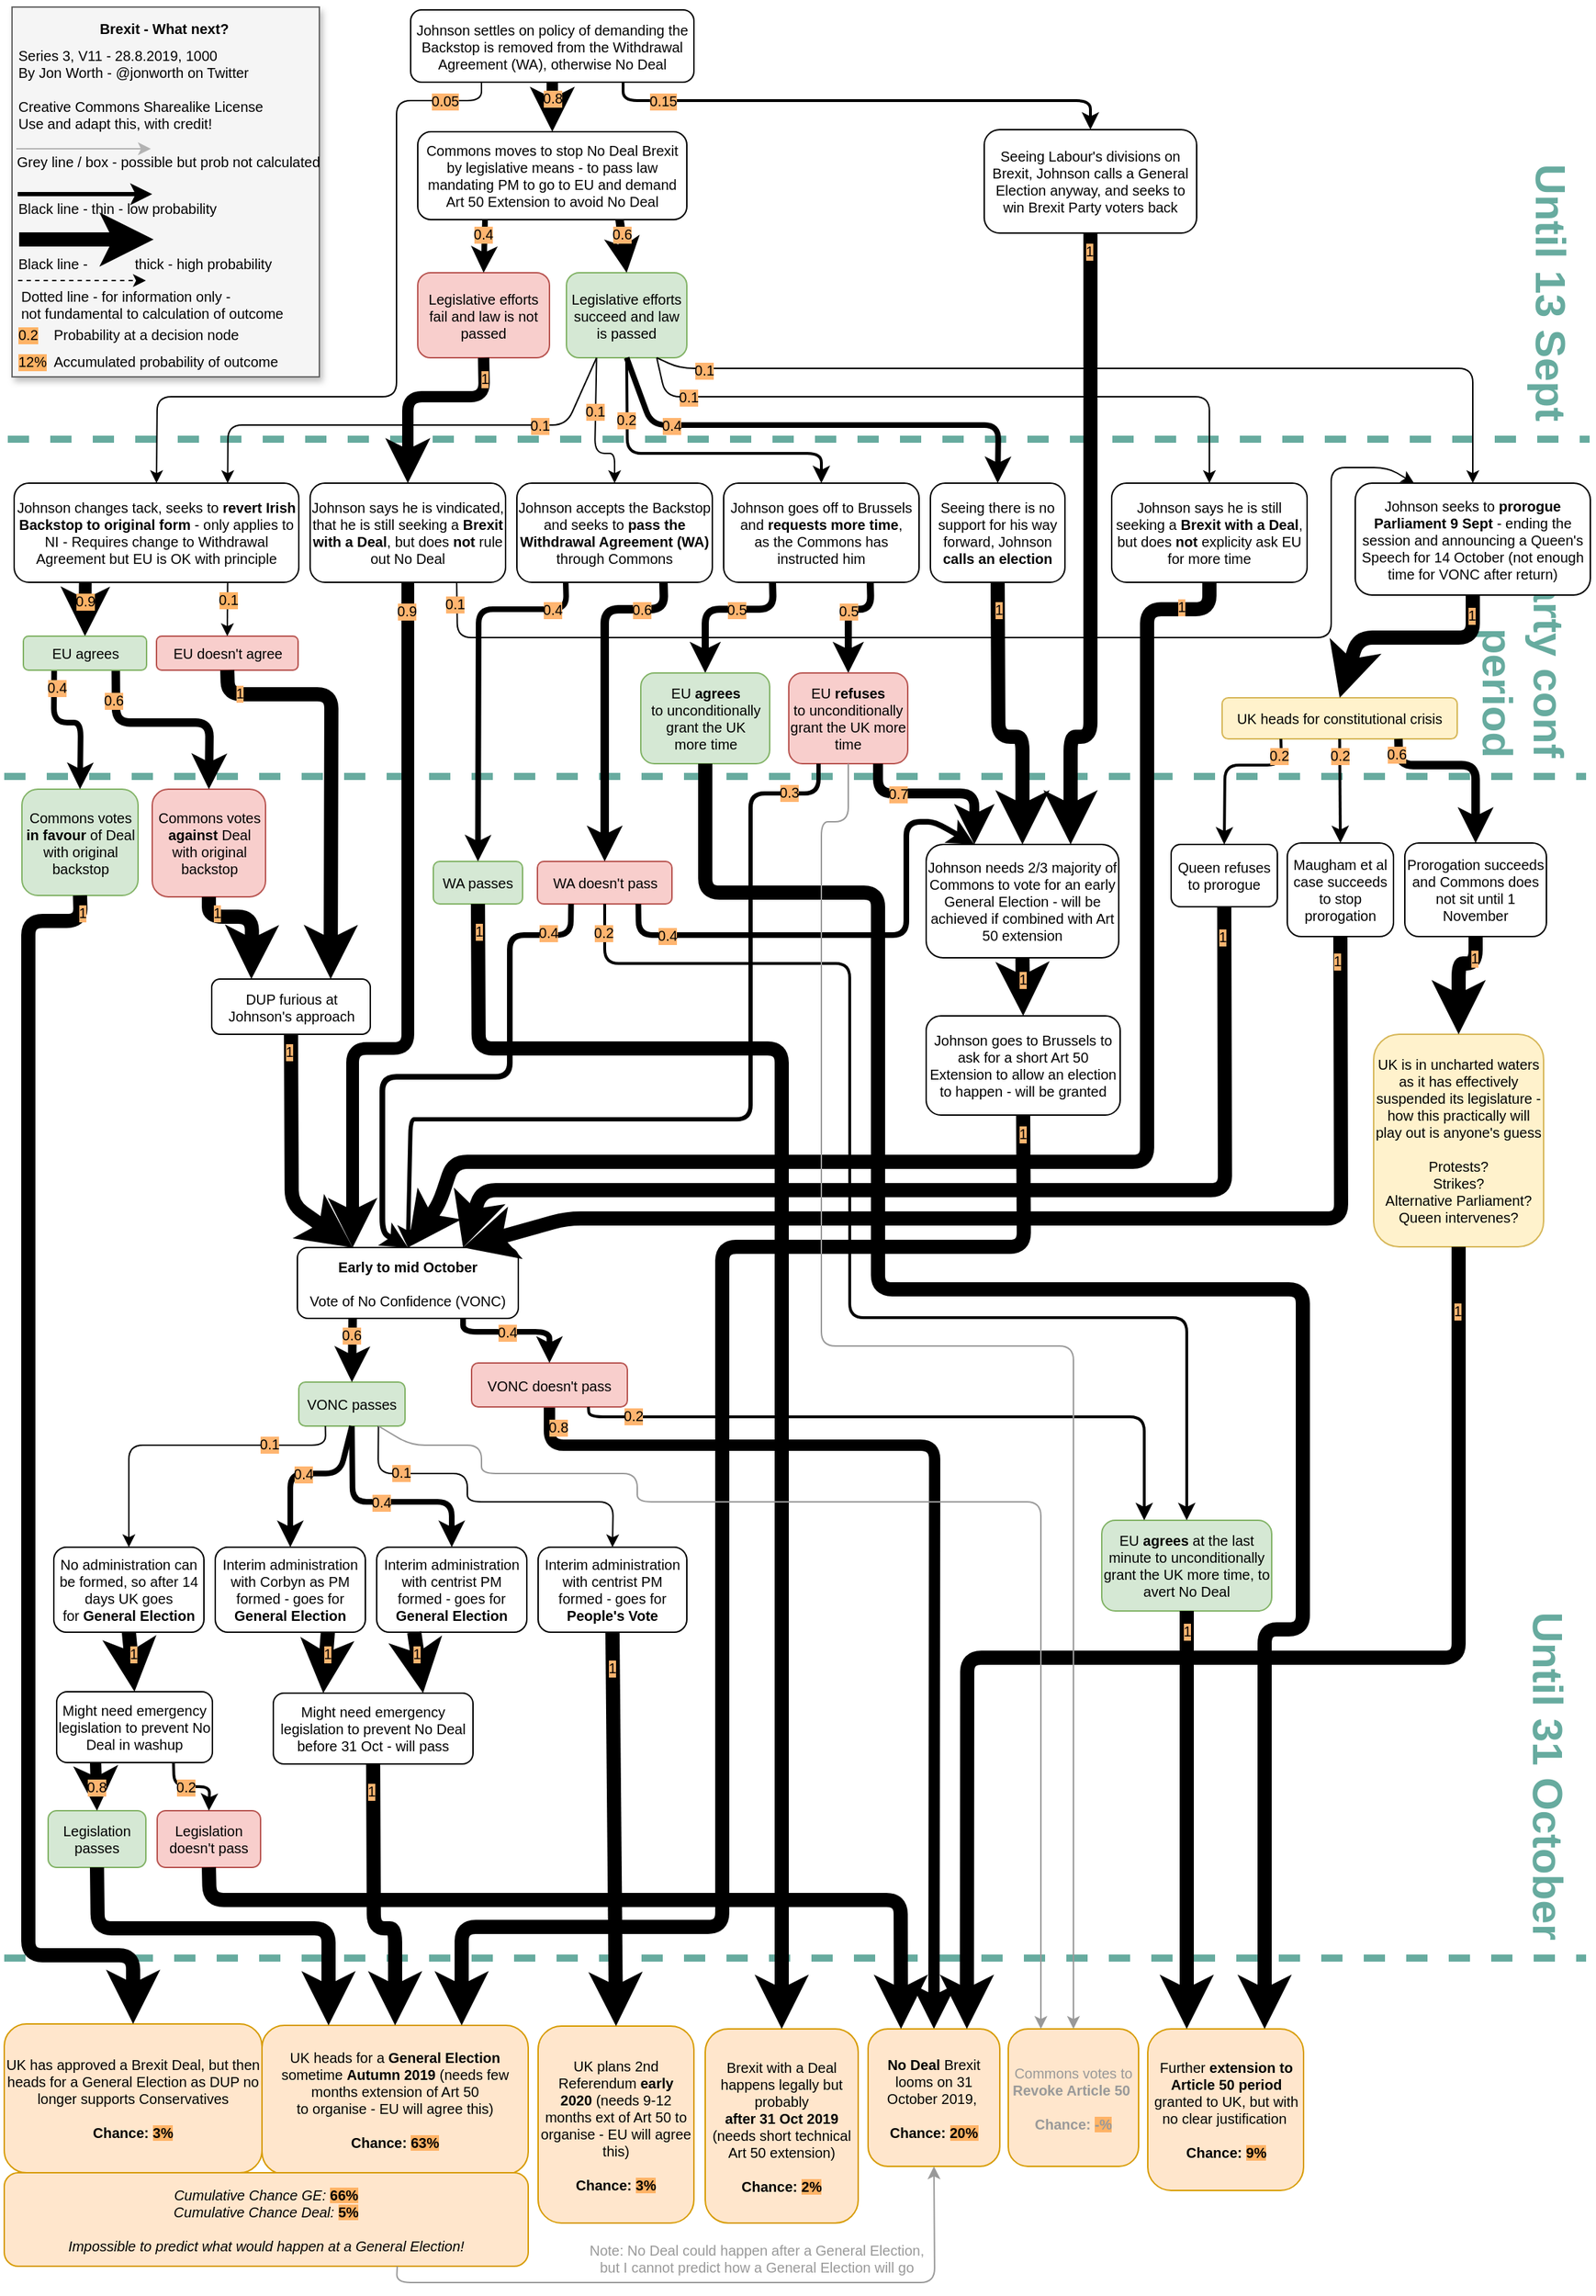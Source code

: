 <mxfile pages="1" version="11.1.4" type="device"><diagram id="lSXVcm9r7wIJ1-dpV6qa" name="Page-1"><mxGraphModel dx="1106" dy="789" grid="1" gridSize="10" guides="1" tooltips="1" connect="1" arrows="1" fold="1" page="1" pageScale="1" pageWidth="827" pageHeight="1169" math="0" shadow="0"><root><mxCell id="0"/><mxCell id="1" parent="0"/><mxCell id="wgyVyq-LhQnyZhxP8kF4-77" value="&lt;font style=&quot;font-size: 30px&quot; color=&quot;#67ab9f&quot;&gt;&lt;b style=&quot;font-size: 30px&quot;&gt;Until 31 October&lt;br style=&quot;font-size: 30px&quot;&gt;&lt;/b&gt;&lt;/font&gt;" style="text;html=1;strokeColor=none;fillColor=none;align=right;verticalAlign=middle;whiteSpace=wrap;rounded=0;labelBackgroundColor=none;direction=south;rotation=90;fontSize=30;" vertex="1" parent="1"><mxGeometry x="916" y="1177" width="356" height="33" as="geometry"/></mxCell><mxCell id="wgyVyq-LhQnyZhxP8kF4-78" value="" style="endArrow=none;dashed=1;html=1;strokeWidth=5;strokeColor=#67AB9F;fontSize=10;" edge="1" parent="1"><mxGeometry width="50" height="50" relative="1" as="geometry"><mxPoint x="3" y="1382" as="sourcePoint"/><mxPoint x="1120" y="1382" as="targetPoint"/></mxGeometry></mxCell><mxCell id="ASiiTHzmW-UItn4miQDS-15" value="" style="endArrow=none;dashed=1;html=1;strokeWidth=5;strokeColor=#67AB9F;fontSize=10;" parent="1" edge="1"><mxGeometry width="50" height="50" relative="1" as="geometry"><mxPoint x="3" y="548" as="sourcePoint"/><mxPoint x="1120" y="548" as="targetPoint"/></mxGeometry></mxCell><mxCell id="wgyVyq-LhQnyZhxP8kF4-76" value="" style="endArrow=none;dashed=1;html=1;strokeWidth=5;strokeColor=#67AB9F;fontSize=10;" edge="1" parent="1"><mxGeometry width="50" height="50" relative="1" as="geometry"><mxPoint x="5.5" y="310" as="sourcePoint"/><mxPoint x="1122.5" y="310" as="targetPoint"/></mxGeometry></mxCell><mxCell id="8wbT9e71Y-yYrnzdaMmW-93" value="" style="endArrow=classic;html=1;strokeColor=#000000;strokeWidth=8;fontColor=#FFB570;entryX=0.5;entryY=0;entryDx=0;entryDy=0;fontSize=10;exitX=0.5;exitY=1;exitDx=0;exitDy=0;" parent="1" source="8wbT9e71Y-yYrnzdaMmW-67" target="7K7P4XBZ72VktKCeOSTk-63" edge="1"><mxGeometry width="50" height="50" relative="1" as="geometry"><mxPoint x="345" y="1017" as="sourcePoint"/><mxPoint x="664" y="1412" as="targetPoint"/><Array as="points"><mxPoint x="388" y="1020"/><mxPoint x="660" y="1020"/></Array></mxGeometry></mxCell><mxCell id="8wbT9e71Y-yYrnzdaMmW-123" value="0.8" style="text;html=1;resizable=0;points=[];align=center;verticalAlign=middle;labelBackgroundColor=#FFB570;fontColor=#000000;fontSize=10;" parent="8wbT9e71Y-yYrnzdaMmW-93" vertex="1" connectable="0"><mxGeometry x="-0.876" y="-2" relative="1" as="geometry"><mxPoint x="-11" y="-15.5" as="offset"/></mxGeometry></mxCell><mxCell id="Iw0c2TgwUDw_euC1eZgr-58" value="&lt;font style=&quot;font-size: 30px;&quot; color=&quot;#67ab9f&quot;&gt;&lt;b style=&quot;font-size: 30px;&quot;&gt;Party conf period&lt;/b&gt;&lt;/font&gt;" style="text;html=1;strokeColor=none;fillColor=none;align=right;verticalAlign=middle;whiteSpace=wrap;rounded=0;labelBackgroundColor=none;direction=south;rotation=90;fontSize=30;" parent="1" vertex="1"><mxGeometry x="1000" y="442" width="152" height="38" as="geometry"/></mxCell><mxCell id="8wbT9e71Y-yYrnzdaMmW-6" value="&lt;font style=&quot;font-size: 30px;&quot; color=&quot;#67ab9f&quot;&gt;&lt;b style=&quot;font-size: 30px;&quot;&gt;Until 13 Sept&lt;br style=&quot;font-size: 30px;&quot;&gt;&lt;/b&gt;&lt;/font&gt;" style="text;html=1;strokeColor=none;fillColor=none;align=right;verticalAlign=middle;whiteSpace=wrap;rounded=0;labelBackgroundColor=none;direction=south;rotation=90;fontSize=30;" parent="1" vertex="1"><mxGeometry x="994" y="181" width="204" height="33" as="geometry"/></mxCell><mxCell id="7K7P4XBZ72VktKCeOSTk-57" value="UK plans 2nd Referendum&amp;nbsp;&lt;b style=&quot;font-size: 10px&quot;&gt;early 2020&amp;nbsp;&lt;/b&gt;(needs 9-12 months ext of Art 50 to organise - EU will agree this)&lt;b style=&quot;font-size: 10px&quot;&gt;&lt;br style=&quot;font-size: 10px&quot;&gt;&lt;/b&gt;&lt;br style=&quot;font-size: 10px&quot;&gt;&lt;b style=&quot;font-size: 10px&quot;&gt;Chance: &lt;span style=&quot;background-color: rgb(255 , 179 , 102) ; font-size: 10px&quot;&gt;3%&lt;/span&gt;&lt;/b&gt;" style="rounded=1;whiteSpace=wrap;html=1;fillColor=#ffe6cc;strokeColor=#d79b00;fontSize=10;" parent="1" vertex="1"><mxGeometry x="380" y="1430" width="110" height="139" as="geometry"/></mxCell><mxCell id="7K7P4XBZ72VktKCeOSTk-63" value="&lt;b style=&quot;font-size: 10px&quot;&gt;No Deal &lt;/b&gt;Brexit looms on 31 October 2019,&amp;nbsp;&lt;br style=&quot;font-size: 10px&quot;&gt;&lt;br style=&quot;font-size: 10px&quot;&gt;&lt;b style=&quot;font-size: 10px&quot;&gt;Chance: &lt;span style=&quot;background-color: rgb(255 , 179 , 102) ; font-size: 10px&quot;&gt;20%&lt;/span&gt;&lt;/b&gt;" style="rounded=1;whiteSpace=wrap;html=1;fillColor=#ffe6cc;strokeColor=#d79b00;fontSize=10;" parent="1" vertex="1"><mxGeometry x="613" y="1432" width="93" height="97" as="geometry"/></mxCell><mxCell id="7K7P4XBZ72VktKCeOSTk-72" value="Brexit with a Deal happens legally but probably&lt;br style=&quot;font-size: 10px&quot;&gt;&lt;b style=&quot;font-size: 10px&quot;&gt;after&lt;/b&gt;&lt;span style=&quot;font-size: 10px&quot;&gt;&lt;b style=&quot;font-size: 10px&quot;&gt;&amp;nbsp;31 Oct 2019&lt;br style=&quot;font-size: 10px&quot;&gt;&lt;/b&gt;&lt;/span&gt;(needs short technical Art 50 extension)&lt;span style=&quot;font-size: 10px&quot;&gt;&lt;br style=&quot;font-size: 10px&quot;&gt;&lt;br style=&quot;font-size: 10px&quot;&gt;&lt;b style=&quot;font-size: 10px&quot;&gt;Chance: &lt;/b&gt;&lt;span style=&quot;font-weight: bold ; background-color: rgb(255 , 179 , 102) ; font-size: 10px&quot;&gt;2%&lt;/span&gt;&lt;br style=&quot;font-size: 10px&quot;&gt;&lt;/span&gt;" style="rounded=1;whiteSpace=wrap;html=1;fillColor=#ffe6cc;strokeColor=#d79b00;fontSize=10;" parent="1" vertex="1"><mxGeometry x="498" y="1432" width="108" height="137" as="geometry"/></mxCell><mxCell id="ezZ561g6iPy63EXMOgBz-5" value="UK heads for a &lt;b style=&quot;font-size: 10px&quot;&gt;General Election &lt;/b&gt;sometime &lt;b style=&quot;font-size: 10px&quot;&gt;Autumn&amp;nbsp;2019 &lt;/b&gt;(needs few months extension of Art 50&lt;br style=&quot;font-size: 10px&quot;&gt;to organise - EU will agree this)&lt;br style=&quot;font-size: 10px&quot;&gt;&lt;br style=&quot;font-size: 10px&quot;&gt;&lt;b style=&quot;font-size: 10px&quot;&gt;Chance: &lt;span style=&quot;background-color: rgb(255 , 179 , 102) ; font-size: 10px&quot;&gt;63%&lt;/span&gt;&lt;/b&gt;" style="rounded=1;whiteSpace=wrap;html=1;fillColor=#ffe6cc;strokeColor=#d79b00;fontSize=10;" parent="1" vertex="1"><mxGeometry x="185" y="1429.5" width="188" height="105" as="geometry"/></mxCell><mxCell id="ezZ561g6iPy63EXMOgBz-8" value="&lt;font style=&quot;font-size: 10px;&quot;&gt;Seeing Labour's divisions on Brexit, Johnson calls a General Election anyway, and seeks to win Brexit Party voters back&lt;/font&gt;" style="rounded=1;whiteSpace=wrap;html=1;fontSize=10;fontColor=#000000;" parent="1" vertex="1"><mxGeometry x="695" y="91.5" width="150" height="73" as="geometry"/></mxCell><mxCell id="BL-kFux2TK3ZMEraRpLe-72" value="Further &lt;b style=&quot;font-size: 10px&quot;&gt;extension to Article 50 period&lt;/b&gt; granted to UK, but with no clear justification&amp;nbsp;&lt;br style=&quot;font-size: 10px&quot;&gt;&lt;br style=&quot;font-size: 10px&quot;&gt;&lt;b style=&quot;font-size: 10px&quot;&gt;Chance: &lt;span style=&quot;background-color: rgb(255 , 179 , 102) ; font-size: 10px&quot;&gt;9%&lt;/span&gt;&lt;/b&gt;" style="rounded=1;whiteSpace=wrap;html=1;fillColor=#ffe6cc;strokeColor=#d79b00;fontSize=10;" parent="1" vertex="1"><mxGeometry x="810.5" y="1432" width="110" height="114" as="geometry"/></mxCell><mxCell id="Iw0c2TgwUDw_euC1eZgr-5" value="Johnson settles on policy of demanding the&lt;br style=&quot;font-size: 10px;&quot;&gt;Backstop is removed from the Withdrawal&lt;br style=&quot;font-size: 10px;&quot;&gt;Agreement (WA), otherwise No Deal" style="rounded=1;whiteSpace=wrap;html=1;fontSize=10;" parent="1" vertex="1"><mxGeometry x="290" y="7" width="200" height="51" as="geometry"/></mxCell><mxCell id="0ZxB78aHKAC87hzvvOJA-35" value="Johnson changes tack, seeks to &lt;b style=&quot;font-size: 10px&quot;&gt;revert Irish Backstop to original form&lt;/b&gt; - only applies to NI - Requires change to Withdrawal Agreement but EU is OK with principle" style="rounded=1;whiteSpace=wrap;html=1;fontSize=10;" parent="1" vertex="1"><mxGeometry x="10" y="341" width="201" height="70" as="geometry"/></mxCell><mxCell id="0ZxB78aHKAC87hzvvOJA-38" value="" style="endArrow=classic;html=1;strokeColor=#000000;strokeWidth=1;entryX=0.5;entryY=0;entryDx=0;entryDy=0;exitX=0.25;exitY=1;exitDx=0;exitDy=0;fontSize=10;" parent="1" source="Iw0c2TgwUDw_euC1eZgr-5" target="0ZxB78aHKAC87hzvvOJA-35" edge="1"><mxGeometry width="50" height="50" relative="1" as="geometry"><mxPoint x="604" y="59" as="sourcePoint"/><mxPoint x="804" y="148.5" as="targetPoint"/><Array as="points"><mxPoint x="340" y="71"/><mxPoint x="280" y="71"/><mxPoint x="280" y="280"/><mxPoint x="111" y="280"/></Array></mxGeometry></mxCell><mxCell id="0ZxB78aHKAC87hzvvOJA-39" value="0.05" style="text;html=1;resizable=0;points=[];align=center;verticalAlign=middle;labelBackgroundColor=#FFB570;fontSize=10;" parent="0ZxB78aHKAC87hzvvOJA-38" vertex="1" connectable="0"><mxGeometry x="-0.822" relative="1" as="geometry"><mxPoint x="6" as="offset"/></mxGeometry></mxCell><mxCell id="0ZxB78aHKAC87hzvvOJA-40" value="EU doesn't agree" style="rounded=1;whiteSpace=wrap;html=1;fillColor=#f8cecc;strokeColor=#b85450;fontSize=10;" parent="1" vertex="1"><mxGeometry x="110.5" y="449" width="100" height="24" as="geometry"/></mxCell><mxCell id="0ZxB78aHKAC87hzvvOJA-42" value="" style="endArrow=classic;html=1;strokeWidth=1;entryX=0.5;entryY=0;entryDx=0;entryDy=0;exitX=0.75;exitY=1;exitDx=0;exitDy=0;fontSize=10;" parent="1" source="0ZxB78aHKAC87hzvvOJA-35" target="0ZxB78aHKAC87hzvvOJA-40" edge="1"><mxGeometry width="50" height="50" relative="1" as="geometry"><mxPoint x="118" y="431" as="sourcePoint"/><mxPoint x="62" y="454" as="targetPoint"/><Array as="points"/></mxGeometry></mxCell><mxCell id="0ZxB78aHKAC87hzvvOJA-43" value="0.1" style="text;html=1;resizable=0;points=[];align=center;verticalAlign=middle;labelBackgroundColor=#FFB366;fontSize=10;" parent="0ZxB78aHKAC87hzvvOJA-42" vertex="1" connectable="0"><mxGeometry x="-0.363" relative="1" as="geometry"><mxPoint as="offset"/></mxGeometry></mxCell><mxCell id="0ZxB78aHKAC87hzvvOJA-44" value="" style="endArrow=classic;html=1;strokeWidth=9;entryX=0.5;entryY=0;entryDx=0;entryDy=0;exitX=0.25;exitY=1;exitDx=0;exitDy=0;fontSize=10;" parent="1" source="0ZxB78aHKAC87hzvvOJA-35" target="0ZxB78aHKAC87hzvvOJA-41" edge="1"><mxGeometry width="50" height="50" relative="1" as="geometry"><mxPoint x="118" y="421" as="sourcePoint"/><mxPoint x="163" y="454" as="targetPoint"/><Array as="points"/></mxGeometry></mxCell><mxCell id="0ZxB78aHKAC87hzvvOJA-45" value="0.9" style="text;html=1;resizable=0;points=[];align=center;verticalAlign=middle;labelBackgroundColor=#FFB366;fontSize=10;" parent="0ZxB78aHKAC87hzvvOJA-44" vertex="1" connectable="0"><mxGeometry x="-0.327" relative="1" as="geometry"><mxPoint as="offset"/></mxGeometry></mxCell><mxCell id="0ZxB78aHKAC87hzvvOJA-47" value="DUP furious at Johnson's approach" style="rounded=1;whiteSpace=wrap;html=1;fontSize=10;" parent="1" vertex="1"><mxGeometry x="149.5" y="691" width="112" height="39" as="geometry"/></mxCell><mxCell id="0ZxB78aHKAC87hzvvOJA-49" value="" style="endArrow=classic;html=1;strokeColor=#000000;strokeWidth=10;entryX=0.75;entryY=0;entryDx=0;entryDy=0;exitX=0.5;exitY=1;exitDx=0;exitDy=0;fontSize=10;" parent="1" source="0ZxB78aHKAC87hzvvOJA-40" target="0ZxB78aHKAC87hzvvOJA-47" edge="1"><mxGeometry width="50" height="50" relative="1" as="geometry"><mxPoint x="93.5" y="594" as="sourcePoint"/><mxPoint x="341.5" y="803" as="targetPoint"/><Array as="points"><mxPoint x="161" y="490"/><mxPoint x="234" y="490"/></Array></mxGeometry></mxCell><mxCell id="0ZxB78aHKAC87hzvvOJA-61" value="1" style="text;html=1;resizable=0;points=[];align=center;verticalAlign=middle;labelBackgroundColor=#FFB570;fontSize=10;" parent="0ZxB78aHKAC87hzvvOJA-49" vertex="1" connectable="0"><mxGeometry x="-0.827" y="1" relative="1" as="geometry"><mxPoint as="offset"/></mxGeometry></mxCell><mxCell id="0ZxB78aHKAC87hzvvOJA-50" value="Commons votes &lt;b style=&quot;font-size: 10px;&quot;&gt;in favour&lt;/b&gt; of Deal with original backstop" style="rounded=1;whiteSpace=wrap;html=1;fontSize=10;fillColor=#d5e8d4;strokeColor=#82b366;" parent="1" vertex="1"><mxGeometry x="15.5" y="557" width="82" height="75" as="geometry"/></mxCell><mxCell id="0ZxB78aHKAC87hzvvOJA-51" value="Commons votes &lt;b style=&quot;font-size: 10px;&quot;&gt;against&lt;/b&gt; Deal with original backstop" style="rounded=1;whiteSpace=wrap;html=1;fontSize=10;fillColor=#f8cecc;strokeColor=#b85450;" parent="1" vertex="1"><mxGeometry x="107.5" y="557" width="80" height="76" as="geometry"/></mxCell><mxCell id="0ZxB78aHKAC87hzvvOJA-52" value="" style="endArrow=classic;html=1;strokeColor=#000000;strokeWidth=4;exitX=0.25;exitY=1;exitDx=0;exitDy=0;entryX=0.5;entryY=0;entryDx=0;entryDy=0;fontSize=10;" parent="1" source="0ZxB78aHKAC87hzvvOJA-41" target="0ZxB78aHKAC87hzvvOJA-50" edge="1"><mxGeometry width="50" height="50" relative="1" as="geometry"><mxPoint x="-101" y="544" as="sourcePoint"/><mxPoint x="-51" y="494" as="targetPoint"/><Array as="points"><mxPoint x="38" y="510"/><mxPoint x="57" y="510"/></Array></mxGeometry></mxCell><mxCell id="0ZxB78aHKAC87hzvvOJA-59" value="0.4" style="text;html=1;resizable=0;points=[];align=center;verticalAlign=middle;labelBackgroundColor=#FFB570;fontSize=10;" parent="0ZxB78aHKAC87hzvvOJA-52" vertex="1" connectable="0"><mxGeometry x="-0.734" relative="1" as="geometry"><mxPoint x="2" y="-2" as="offset"/></mxGeometry></mxCell><mxCell id="0ZxB78aHKAC87hzvvOJA-53" value="" style="endArrow=classic;html=1;strokeColor=#000000;strokeWidth=6;exitX=0.75;exitY=1;exitDx=0;exitDy=0;entryX=0.5;entryY=0;entryDx=0;entryDy=0;fontSize=10;" parent="1" source="0ZxB78aHKAC87hzvvOJA-41" target="0ZxB78aHKAC87hzvvOJA-51" edge="1"><mxGeometry width="50" height="50" relative="1" as="geometry"><mxPoint x="-31.25" y="394.5" as="sourcePoint"/><mxPoint x="-53" y="634" as="targetPoint"/><Array as="points"><mxPoint x="82" y="510"/><mxPoint x="148" y="510"/></Array></mxGeometry></mxCell><mxCell id="0ZxB78aHKAC87hzvvOJA-60" value="0.6" style="text;html=1;resizable=0;points=[];align=center;verticalAlign=middle;labelBackgroundColor=#FFB570;fontSize=10;" parent="0ZxB78aHKAC87hzvvOJA-53" vertex="1" connectable="0"><mxGeometry x="-0.749" y="-1" relative="1" as="geometry"><mxPoint x="-1" y="2" as="offset"/></mxGeometry></mxCell><mxCell id="0ZxB78aHKAC87hzvvOJA-54" value="UK has approved a Brexit Deal, but then heads for a General Election as DUP no longer supports Conservatives&lt;br style=&quot;font-size: 10px&quot;&gt;&lt;br style=&quot;font-size: 10px&quot;&gt;&lt;b style=&quot;font-size: 10px&quot;&gt;Chance:&amp;nbsp;&lt;span style=&quot;background-color: rgb(255 , 179 , 102) ; font-size: 10px&quot;&gt;3%&lt;/span&gt;&lt;/b&gt;" style="rounded=1;whiteSpace=wrap;html=1;fillColor=#ffe6cc;strokeColor=#d79b00;fontSize=10;" parent="1" vertex="1"><mxGeometry x="3" y="1428.5" width="182" height="105" as="geometry"/></mxCell><mxCell id="0ZxB78aHKAC87hzvvOJA-57" value="" style="endArrow=classic;html=1;strokeColor=#000000;strokeWidth=10;entryX=0.25;entryY=0;entryDx=0;entryDy=0;exitX=0.5;exitY=1;exitDx=0;exitDy=0;fontSize=10;" parent="1" source="0ZxB78aHKAC87hzvvOJA-51" target="0ZxB78aHKAC87hzvvOJA-47" edge="1"><mxGeometry width="50" height="50" relative="1" as="geometry"><mxPoint x="275" y="319" as="sourcePoint"/><mxPoint x="305.5" y="678.5" as="targetPoint"/><Array as="points"><mxPoint x="147.5" y="647"/><mxPoint x="178" y="647"/></Array></mxGeometry></mxCell><mxCell id="0ZxB78aHKAC87hzvvOJA-70" value="1" style="text;html=1;resizable=0;points=[];align=center;verticalAlign=middle;labelBackgroundColor=#FFB570;fontSize=10;" parent="0ZxB78aHKAC87hzvvOJA-57" vertex="1" connectable="0"><mxGeometry x="-0.576" y="3" relative="1" as="geometry"><mxPoint as="offset"/></mxGeometry></mxCell><mxCell id="0ZxB78aHKAC87hzvvOJA-58" value="" style="endArrow=classic;html=1;strokeColor=#000000;strokeWidth=10;entryX=0.5;entryY=0;entryDx=0;entryDy=0;exitX=0.5;exitY=1;exitDx=0;exitDy=0;fontSize=10;" parent="1" source="0ZxB78aHKAC87hzvvOJA-50" target="0ZxB78aHKAC87hzvvOJA-54" edge="1"><mxGeometry width="50" height="50" relative="1" as="geometry"><mxPoint x="94" y="704" as="sourcePoint"/><mxPoint x="141" y="754" as="targetPoint"/><Array as="points"><mxPoint x="57" y="650"/><mxPoint x="20" y="650"/><mxPoint x="20" y="1380"/><mxPoint x="94" y="1380"/></Array></mxGeometry></mxCell><mxCell id="0ZxB78aHKAC87hzvvOJA-69" value="1" style="text;html=1;resizable=0;points=[];align=center;verticalAlign=middle;labelBackgroundColor=#FFB570;fontSize=10;" parent="0ZxB78aHKAC87hzvvOJA-58" vertex="1" connectable="0"><mxGeometry x="-0.974" y="1" relative="1" as="geometry"><mxPoint as="offset"/></mxGeometry></mxCell><mxCell id="0ZxB78aHKAC87hzvvOJA-41" value="EU agrees" style="rounded=1;whiteSpace=wrap;html=1;fillColor=#d5e8d4;strokeColor=#82b366;fontSize=10;" parent="1" vertex="1"><mxGeometry x="16.5" y="449" width="87" height="24" as="geometry"/></mxCell><mxCell id="0ZxB78aHKAC87hzvvOJA-66" value="&lt;i style=&quot;font-size: 10px&quot;&gt;Cumulative Chance GE:&lt;/i&gt;&lt;b style=&quot;font-size: 10px&quot;&gt;&amp;nbsp;&lt;span style=&quot;background-color: rgb(255 , 179 , 102) ; font-size: 10px&quot;&gt;66%&lt;br style=&quot;font-size: 10px&quot;&gt;&lt;/span&gt;&lt;/b&gt;&lt;i style=&quot;font-size: 10px&quot;&gt;Cumulative Chance Deal:&lt;/i&gt;&lt;b style=&quot;font-size: 10px&quot;&gt;&amp;nbsp;&lt;/b&gt;&lt;span style=&quot;font-weight: bold ; background-color: rgb(255 , 179 , 102) ; font-size: 10px&quot;&gt;5%&lt;/span&gt;&lt;i style=&quot;font-size: 10px&quot;&gt;&lt;br style=&quot;font-size: 10px&quot;&gt;&lt;br style=&quot;font-size: 10px&quot;&gt;Impossible to predict what would happen at a General Election!&lt;/i&gt;" style="rounded=1;whiteSpace=wrap;html=1;fillColor=#ffe6cc;strokeColor=#d79b00;fontSize=10;" parent="1" vertex="1"><mxGeometry x="3" y="1533.5" width="370" height="66" as="geometry"/></mxCell><mxCell id="8wbT9e71Y-yYrnzdaMmW-8" value="Commons moves to stop No Deal Brexit by legislative means - to pass law mandating PM to go to EU and demand Art 50 Extension to avoid No Deal" style="rounded=1;whiteSpace=wrap;html=1;fontSize=10;" parent="1" vertex="1"><mxGeometry x="295" y="93" width="190" height="62" as="geometry"/></mxCell><mxCell id="8wbT9e71Y-yYrnzdaMmW-9" value="" style="endArrow=classic;html=1;strokeColor=#000000;strokeWidth=8;fontSize=10;entryX=0.5;entryY=0;entryDx=0;entryDy=0;exitX=0.5;exitY=1;exitDx=0;exitDy=0;" parent="1" source="Iw0c2TgwUDw_euC1eZgr-5" target="8wbT9e71Y-yYrnzdaMmW-8" edge="1"><mxGeometry width="50" height="50" relative="1" as="geometry"><mxPoint x="420" y="81" as="sourcePoint"/><mxPoint x="700" y="91" as="targetPoint"/><Array as="points"/></mxGeometry></mxCell><mxCell id="8wbT9e71Y-yYrnzdaMmW-28" value="0.8" style="text;html=1;resizable=0;points=[];align=center;verticalAlign=middle;labelBackgroundColor=#FFB570;fontSize=10;" parent="8wbT9e71Y-yYrnzdaMmW-9" vertex="1" connectable="0"><mxGeometry x="-0.751" relative="1" as="geometry"><mxPoint y="6" as="offset"/></mxGeometry></mxCell><mxCell id="8wbT9e71Y-yYrnzdaMmW-29" value="" style="endArrow=classic;html=1;strokeColor=#000000;strokeWidth=2;entryX=0.5;entryY=0;entryDx=0;entryDy=0;exitX=0.75;exitY=1;exitDx=0;exitDy=0;fontSize=10;" parent="1" source="Iw0c2TgwUDw_euC1eZgr-5" target="ezZ561g6iPy63EXMOgBz-8" edge="1"><mxGeometry width="50" height="50" relative="1" as="geometry"><mxPoint x="774" y="81" as="sourcePoint"/><mxPoint x="824" y="31" as="targetPoint"/><Array as="points"><mxPoint x="440" y="71"/><mxPoint x="770" y="71"/></Array></mxGeometry></mxCell><mxCell id="ASiiTHzmW-UItn4miQDS-14" value="0.15" style="text;html=1;resizable=0;points=[];align=center;verticalAlign=middle;labelBackgroundColor=#FFB570;fontColor=#000000;fontSize=10;" parent="8wbT9e71Y-yYrnzdaMmW-29" vertex="1" connectable="0"><mxGeometry x="-0.774" relative="1" as="geometry"><mxPoint as="offset"/></mxGeometry></mxCell><mxCell id="8wbT9e71Y-yYrnzdaMmW-41" value="Legislative efforts fail and law is not passed" style="rounded=1;whiteSpace=wrap;html=1;fillColor=#f8cecc;strokeColor=#b85450;fontSize=10;" parent="1" vertex="1"><mxGeometry x="295" y="192.5" width="93" height="60" as="geometry"/></mxCell><mxCell id="8wbT9e71Y-yYrnzdaMmW-47" value="Legislative efforts succeed and law is passed" style="rounded=1;whiteSpace=wrap;html=1;fillColor=#d5e8d4;strokeColor=#82b366;fontSize=10;" parent="1" vertex="1"><mxGeometry x="400" y="192.5" width="85" height="60" as="geometry"/></mxCell><mxCell id="8wbT9e71Y-yYrnzdaMmW-61" value="Johnson accepts the Backstop and seeks to &lt;b style=&quot;font-size: 10px;&quot;&gt;pass the Withdrawal Agreement (WA)&lt;/b&gt; through Commons" style="rounded=1;whiteSpace=wrap;html=1;fontSize=10;" parent="1" vertex="1"><mxGeometry x="365" y="341" width="138" height="70" as="geometry"/></mxCell><mxCell id="8wbT9e71Y-yYrnzdaMmW-62" value="Seeing there is no support for his way forward, Johnson &lt;b style=&quot;font-size: 10px;&quot;&gt;calls an election&lt;/b&gt;" style="rounded=1;whiteSpace=wrap;html=1;fontSize=10;" parent="1" vertex="1"><mxGeometry x="657" y="341" width="95" height="70" as="geometry"/></mxCell><mxCell id="8wbT9e71Y-yYrnzdaMmW-65" value="&lt;b style=&quot;font-size: 10px&quot;&gt;Early to mid October&lt;/b&gt;&lt;br style=&quot;font-size: 10px&quot;&gt;&lt;br style=&quot;font-size: 10px&quot;&gt;Vote of No Confidence (VONC)" style="rounded=1;whiteSpace=wrap;html=1;fontSize=10;" parent="1" vertex="1"><mxGeometry x="210" y="880.5" width="156" height="50" as="geometry"/></mxCell><mxCell id="8wbT9e71Y-yYrnzdaMmW-66" value="VONC passes" style="rounded=1;whiteSpace=wrap;html=1;fillColor=#d5e8d4;strokeColor=#82b366;fontSize=10;" parent="1" vertex="1"><mxGeometry x="211" y="975.5" width="75" height="31" as="geometry"/></mxCell><mxCell id="8wbT9e71Y-yYrnzdaMmW-67" value="VONC doesn't pass" style="rounded=1;whiteSpace=wrap;html=1;fillColor=#f8cecc;strokeColor=#b85450;fontSize=10;" parent="1" vertex="1"><mxGeometry x="333" y="962" width="110" height="31" as="geometry"/></mxCell><mxCell id="8wbT9e71Y-yYrnzdaMmW-68" value="" style="endArrow=classic;html=1;strokeColor=#000000;strokeWidth=4;exitX=0.75;exitY=1;exitDx=0;exitDy=0;entryX=0.5;entryY=0;entryDx=0;entryDy=0;fontSize=10;" parent="1" source="8wbT9e71Y-yYrnzdaMmW-65" target="8wbT9e71Y-yYrnzdaMmW-67" edge="1"><mxGeometry width="50" height="50" relative="1" as="geometry"><mxPoint x="254.5" y="1170.389" as="sourcePoint"/><mxPoint x="304.5" y="1120.389" as="targetPoint"/><Array as="points"><mxPoint x="327" y="940"/><mxPoint x="388" y="940"/></Array></mxGeometry></mxCell><mxCell id="8wbT9e71Y-yYrnzdaMmW-69" value="0.4" style="text;html=1;resizable=0;points=[];align=center;verticalAlign=middle;labelBackgroundColor=#FFB570;fontSize=10;" parent="8wbT9e71Y-yYrnzdaMmW-68" vertex="1" connectable="0"><mxGeometry x="-0.254" y="-2" relative="1" as="geometry"><mxPoint x="5.5" y="-2" as="offset"/></mxGeometry></mxCell><mxCell id="8wbT9e71Y-yYrnzdaMmW-70" value="" style="endArrow=classic;html=1;strokeColor=#000000;strokeWidth=6;exitX=0.25;exitY=1;exitDx=0;exitDy=0;entryX=0.5;entryY=0;entryDx=0;entryDy=0;fontSize=10;" parent="1" source="8wbT9e71Y-yYrnzdaMmW-65" target="8wbT9e71Y-yYrnzdaMmW-66" edge="1"><mxGeometry width="50" height="50" relative="1" as="geometry"><mxPoint x="305.25" y="970.389" as="sourcePoint"/><mxPoint x="376" y="998.389" as="targetPoint"/><Array as="points"/></mxGeometry></mxCell><mxCell id="8wbT9e71Y-yYrnzdaMmW-71" value="0.6" style="text;html=1;resizable=0;points=[];align=center;verticalAlign=middle;labelBackgroundColor=#FFB570;fontSize=10;" parent="8wbT9e71Y-yYrnzdaMmW-70" vertex="1" connectable="0"><mxGeometry x="-0.483" y="-1" relative="1" as="geometry"><mxPoint as="offset"/></mxGeometry></mxCell><mxCell id="8wbT9e71Y-yYrnzdaMmW-73" value="WA passes" style="rounded=1;whiteSpace=wrap;html=1;fillColor=#d5e8d4;strokeColor=#82b366;fontSize=10;" parent="1" vertex="1"><mxGeometry x="306" y="608" width="63" height="30" as="geometry"/></mxCell><mxCell id="8wbT9e71Y-yYrnzdaMmW-74" value="WA doesn't pass" style="rounded=1;whiteSpace=wrap;html=1;fillColor=#f8cecc;strokeColor=#b85450;fontSize=10;" parent="1" vertex="1"><mxGeometry x="379.5" y="608" width="95" height="30" as="geometry"/></mxCell><mxCell id="8wbT9e71Y-yYrnzdaMmW-75" value="" style="endArrow=classic;html=1;strokeColor=#000000;strokeWidth=4;exitX=0.25;exitY=1;exitDx=0;exitDy=0;entryX=0.5;entryY=0;entryDx=0;entryDy=0;fontSize=10;" parent="1" source="8wbT9e71Y-yYrnzdaMmW-61" target="8wbT9e71Y-yYrnzdaMmW-73" edge="1"><mxGeometry width="50" height="50" relative="1" as="geometry"><mxPoint x="454.75" y="445.889" as="sourcePoint"/><mxPoint x="470" y="605.889" as="targetPoint"/><Array as="points"><mxPoint x="400" y="430"/><mxPoint x="338" y="430"/></Array></mxGeometry></mxCell><mxCell id="8wbT9e71Y-yYrnzdaMmW-76" value="0.4" style="text;html=1;resizable=0;points=[];align=center;verticalAlign=middle;labelBackgroundColor=#FFB570;fontSize=10;" parent="8wbT9e71Y-yYrnzdaMmW-75" vertex="1" connectable="0"><mxGeometry x="-0.254" y="-2" relative="1" as="geometry"><mxPoint x="54" y="-16" as="offset"/></mxGeometry></mxCell><mxCell id="8wbT9e71Y-yYrnzdaMmW-77" value="" style="endArrow=classic;html=1;strokeColor=#000000;strokeWidth=6;exitX=0.75;exitY=1;exitDx=0;exitDy=0;entryX=0.5;entryY=0;entryDx=0;entryDy=0;fontSize=10;" parent="1" source="8wbT9e71Y-yYrnzdaMmW-61" target="8wbT9e71Y-yYrnzdaMmW-74" edge="1"><mxGeometry width="50" height="50" relative="1" as="geometry"><mxPoint x="536.25" y="445.889" as="sourcePoint"/><mxPoint x="433.5" y="499.389" as="targetPoint"/><Array as="points"><mxPoint x="469" y="430"/><mxPoint x="427" y="430"/></Array></mxGeometry></mxCell><mxCell id="8wbT9e71Y-yYrnzdaMmW-78" value="0.6" style="text;html=1;resizable=0;points=[];align=center;verticalAlign=middle;labelBackgroundColor=#FFB570;fontSize=10;" parent="8wbT9e71Y-yYrnzdaMmW-77" vertex="1" connectable="0"><mxGeometry x="-0.483" y="-1" relative="1" as="geometry"><mxPoint x="26.5" y="-1" as="offset"/></mxGeometry></mxCell><mxCell id="8wbT9e71Y-yYrnzdaMmW-81" value="" style="endArrow=classic;html=1;strokeColor=#000000;strokeWidth=10;fontColor=#FFB570;exitX=0.5;exitY=1;exitDx=0;exitDy=0;entryX=0.5;entryY=0;entryDx=0;entryDy=0;fontSize=10;" parent="1" source="8wbT9e71Y-yYrnzdaMmW-73" target="7K7P4XBZ72VktKCeOSTk-72" edge="1"><mxGeometry width="50" height="50" relative="1" as="geometry"><mxPoint x="154" y="921" as="sourcePoint"/><mxPoint x="204" y="871" as="targetPoint"/><Array as="points"><mxPoint x="338" y="740"/><mxPoint x="552" y="740"/></Array></mxGeometry></mxCell><mxCell id="8wbT9e71Y-yYrnzdaMmW-126" value="1" style="text;html=1;resizable=0;points=[];align=center;verticalAlign=middle;labelBackgroundColor=#FFB570;fontColor=#000000;fontSize=10;" parent="8wbT9e71Y-yYrnzdaMmW-81" vertex="1" connectable="0"><mxGeometry x="-0.963" relative="1" as="geometry"><mxPoint as="offset"/></mxGeometry></mxCell><mxCell id="8wbT9e71Y-yYrnzdaMmW-103" value="" style="endArrow=classic;html=1;strokeColor=#000000;strokeWidth=10;fontColor=#000000;entryX=0.25;entryY=0;entryDx=0;entryDy=0;fontSize=10;exitX=0.5;exitY=1;exitDx=0;exitDy=0;" parent="1" source="0ZxB78aHKAC87hzvvOJA-47" target="8wbT9e71Y-yYrnzdaMmW-65" edge="1"><mxGeometry width="50" height="50" relative="1" as="geometry"><mxPoint x="160" y="740" as="sourcePoint"/><mxPoint x="370" y="1051" as="targetPoint"/><Array as="points"><mxPoint x="206" y="850"/></Array></mxGeometry></mxCell><mxCell id="8wbT9e71Y-yYrnzdaMmW-129" value="1" style="text;html=1;resizable=0;points=[];align=center;verticalAlign=middle;labelBackgroundColor=#FFB570;fontColor=#000000;fontSize=10;" parent="8wbT9e71Y-yYrnzdaMmW-103" vertex="1" connectable="0"><mxGeometry x="-0.86" y="-2" relative="1" as="geometry"><mxPoint as="offset"/></mxGeometry></mxCell><mxCell id="-vOMmekHQ_xhAw18Fmwu-1" value="" style="endArrow=classic;html=1;exitX=0.75;exitY=1;exitDx=0;exitDy=0;entryX=0.5;entryY=1;entryDx=0;entryDy=0;strokeColor=#999999;fontSize=10;" parent="1" source="0ZxB78aHKAC87hzvvOJA-66" target="7K7P4XBZ72VktKCeOSTk-63" edge="1"><mxGeometry width="50" height="50" relative="1" as="geometry"><mxPoint x="660" y="1651" as="sourcePoint"/><mxPoint x="710" y="1601" as="targetPoint"/><Array as="points"><mxPoint x="280" y="1611"/><mxPoint x="660" y="1611"/></Array></mxGeometry></mxCell><mxCell id="-vOMmekHQ_xhAw18Fmwu-6" value="Commons votes to &lt;b style=&quot;font-size: 10px;&quot;&gt;Revoke Article 50&lt;/b&gt;&amp;nbsp;&lt;br style=&quot;font-size: 10px;&quot;&gt;&lt;br style=&quot;font-size: 10px;&quot;&gt;&lt;b style=&quot;font-size: 10px;&quot;&gt;Chance: &lt;span style=&quot;background-color: rgb(255, 179, 102); font-size: 10px;&quot;&gt;-%&lt;/span&gt;&lt;/b&gt;" style="rounded=1;whiteSpace=wrap;html=1;fillColor=#ffe6cc;strokeColor=#d79b00;fontSize=10;fontColor=#999999;" parent="1" vertex="1"><mxGeometry x="712" y="1432" width="92" height="97" as="geometry"/></mxCell><mxCell id="-vOMmekHQ_xhAw18Fmwu-13" value="Note: No Deal could happen after a General Election, but I cannot predict how a General Election will go" style="text;html=1;strokeColor=none;fillColor=none;align=center;verticalAlign=middle;whiteSpace=wrap;rounded=0;labelBackgroundColor=none;fontSize=10;fontColor=#999999;" parent="1" vertex="1"><mxGeometry x="409" y="1583.5" width="251" height="20" as="geometry"/></mxCell><mxCell id="jiNLN8obi8gkQwaMfj6G-5" value="" style="endArrow=classic;html=1;strokeWidth=10;fontSize=10;exitX=0.5;exitY=1;exitDx=0;exitDy=0;entryX=0.75;entryY=0;entryDx=0;entryDy=0;" parent="1" source="ASiiTHzmW-UItn4miQDS-19" target="ezZ561g6iPy63EXMOgBz-5" edge="1"><mxGeometry width="50" height="50" relative="1" as="geometry"><mxPoint x="808.5" y="1275" as="sourcePoint"/><mxPoint x="830" y="1311" as="targetPoint"/><Array as="points"><mxPoint x="723" y="880"/><mxPoint x="510" y="880"/><mxPoint x="510" y="1360"/><mxPoint x="326" y="1360"/></Array></mxGeometry></mxCell><mxCell id="jiNLN8obi8gkQwaMfj6G-8" value="1" style="text;html=1;resizable=0;points=[];align=center;verticalAlign=middle;labelBackgroundColor=#FFB570;fontSize=10;" parent="jiNLN8obi8gkQwaMfj6G-5" vertex="1" connectable="0"><mxGeometry x="-0.95" y="-1" relative="1" as="geometry"><mxPoint x="0.5" y="-13" as="offset"/></mxGeometry></mxCell><mxCell id="ASiiTHzmW-UItn4miQDS-1" value="" style="endArrow=classic;html=1;strokeColor=#000000;strokeWidth=6;fontColor=#000000;entryX=0.5;entryY=0;entryDx=0;entryDy=0;exitX=0.75;exitY=1;exitDx=0;exitDy=0;fontSize=10;" parent="1" source="8wbT9e71Y-yYrnzdaMmW-8" target="8wbT9e71Y-yYrnzdaMmW-47" edge="1"><mxGeometry width="50" height="50" relative="1" as="geometry"><mxPoint x="500" y="333" as="sourcePoint"/><mxPoint x="550" y="283" as="targetPoint"/></mxGeometry></mxCell><mxCell id="wgyVyq-LhQnyZhxP8kF4-3" value="0.6" style="text;html=1;resizable=0;points=[];align=center;verticalAlign=middle;labelBackgroundColor=#FFB570;fontSize=10;" vertex="1" connectable="0" parent="ASiiTHzmW-UItn4miQDS-1"><mxGeometry x="-0.466" relative="1" as="geometry"><mxPoint as="offset"/></mxGeometry></mxCell><mxCell id="ASiiTHzmW-UItn4miQDS-2" value="" style="endArrow=classic;html=1;strokeColor=#000000;strokeWidth=4;fontColor=#000000;entryX=0.5;entryY=0;entryDx=0;entryDy=0;exitX=0.25;exitY=1;exitDx=0;exitDy=0;fontSize=10;" parent="1" source="8wbT9e71Y-yYrnzdaMmW-8" target="8wbT9e71Y-yYrnzdaMmW-41" edge="1"><mxGeometry width="50" height="50" relative="1" as="geometry"><mxPoint x="380" y="383" as="sourcePoint"/><mxPoint x="430" y="333" as="targetPoint"/></mxGeometry></mxCell><mxCell id="wgyVyq-LhQnyZhxP8kF4-2" value="0.4" style="text;html=1;resizable=0;points=[];align=center;verticalAlign=middle;labelBackgroundColor=#FFB570;fontSize=10;" vertex="1" connectable="0" parent="ASiiTHzmW-UItn4miQDS-2"><mxGeometry x="-0.465" y="-1" relative="1" as="geometry"><mxPoint as="offset"/></mxGeometry></mxCell><mxCell id="ASiiTHzmW-UItn4miQDS-3" value="Johnson goes off to Brussels and &lt;b style=&quot;font-size: 10px;&quot;&gt;requests more time&lt;/b&gt;,&lt;br style=&quot;font-size: 10px;&quot;&gt;as the Commons has instructed him" style="rounded=1;whiteSpace=wrap;html=1;fontSize=10;" parent="1" vertex="1"><mxGeometry x="511" y="341" width="138" height="70" as="geometry"/></mxCell><mxCell id="ASiiTHzmW-UItn4miQDS-4" value="Johnson says he is vindicated, that he is still seeking a &lt;b style=&quot;font-size: 10px;&quot;&gt;Brexit with a Deal&lt;/b&gt;, but does &lt;b style=&quot;font-size: 10px;&quot;&gt;not &lt;/b&gt;rule out No Deal" style="rounded=1;whiteSpace=wrap;html=1;fontSize=10;" parent="1" vertex="1"><mxGeometry x="219" y="341" width="138" height="70" as="geometry"/></mxCell><mxCell id="ASiiTHzmW-UItn4miQDS-5" value="Johnson seeks to &lt;b style=&quot;font-size: 10px&quot;&gt;prorogue Parliament 9 Sept&amp;nbsp;&lt;/b&gt;- ending the session and announcing a Queen's Speech for 14 October (not enough time for VONC after return)" style="rounded=1;whiteSpace=wrap;html=1;fontSize=10;" parent="1" vertex="1"><mxGeometry x="957" y="341" width="166" height="79" as="geometry"/></mxCell><mxCell id="ASiiTHzmW-UItn4miQDS-6" value="" style="endArrow=classic;html=1;strokeColor=#000000;strokeWidth=8;fontColor=#000000;exitX=0.5;exitY=1;exitDx=0;exitDy=0;entryX=0.5;entryY=0;entryDx=0;entryDy=0;fontSize=10;" parent="1" source="8wbT9e71Y-yYrnzdaMmW-41" target="ASiiTHzmW-UItn4miQDS-4" edge="1"><mxGeometry width="50" height="50" relative="1" as="geometry"><mxPoint x="180" y="321" as="sourcePoint"/><mxPoint x="230" y="271" as="targetPoint"/><Array as="points"><mxPoint x="342" y="280"/><mxPoint x="288" y="280"/></Array></mxGeometry></mxCell><mxCell id="ASiiTHzmW-UItn4miQDS-37" value="1" style="text;html=1;resizable=0;points=[];align=center;verticalAlign=middle;labelBackgroundColor=#FFB570;fontColor=#000000;fontSize=10;" parent="ASiiTHzmW-UItn4miQDS-6" vertex="1" connectable="0"><mxGeometry x="-0.796" relative="1" as="geometry"><mxPoint as="offset"/></mxGeometry></mxCell><mxCell id="ASiiTHzmW-UItn4miQDS-7" value="" style="endArrow=classic;html=1;strokeColor=#000000;strokeWidth=1;fontColor=#000000;exitX=0.25;exitY=1;exitDx=0;exitDy=0;entryX=0.75;entryY=0;entryDx=0;entryDy=0;fontSize=10;" parent="1" source="8wbT9e71Y-yYrnzdaMmW-47" target="0ZxB78aHKAC87hzvvOJA-35" edge="1"><mxGeometry width="50" height="50" relative="1" as="geometry"><mxPoint x="570" y="281" as="sourcePoint"/><mxPoint x="620" y="231" as="targetPoint"/><Array as="points"><mxPoint x="400" y="300"/><mxPoint x="161" y="300"/></Array></mxGeometry></mxCell><mxCell id="ASiiTHzmW-UItn4miQDS-36" value="0.1" style="text;html=1;resizable=0;points=[];align=center;verticalAlign=middle;labelBackgroundColor=#FFB570;fontColor=#000000;fontSize=10;" parent="ASiiTHzmW-UItn4miQDS-7" vertex="1" connectable="0"><mxGeometry x="-0.687" y="-19" relative="1" as="geometry"><mxPoint x="-19" y="19" as="offset"/></mxGeometry></mxCell><mxCell id="ASiiTHzmW-UItn4miQDS-8" value="Johnson says he is still seeking a &lt;b style=&quot;font-size: 10px;&quot;&gt;Brexit with a Deal&lt;/b&gt;, but does &lt;b style=&quot;font-size: 10px;&quot;&gt;not &lt;/b&gt;explicity ask EU for more time" style="rounded=1;whiteSpace=wrap;html=1;fontSize=10;" parent="1" vertex="1"><mxGeometry x="785" y="341" width="138" height="70" as="geometry"/></mxCell><mxCell id="ASiiTHzmW-UItn4miQDS-9" value="" style="endArrow=classic;html=1;strokeColor=#000000;strokeWidth=1;fontColor=#000000;exitX=0.25;exitY=1;exitDx=0;exitDy=0;entryX=0.5;entryY=0;entryDx=0;entryDy=0;fontSize=10;" parent="1" source="8wbT9e71Y-yYrnzdaMmW-47" target="8wbT9e71Y-yYrnzdaMmW-61" edge="1"><mxGeometry width="50" height="50" relative="1" as="geometry"><mxPoint x="440" y="271" as="sourcePoint"/><mxPoint x="670" y="191" as="targetPoint"/><Array as="points"><mxPoint x="420" y="320"/><mxPoint x="434" y="320"/></Array></mxGeometry></mxCell><mxCell id="ASiiTHzmW-UItn4miQDS-35" value="0.1" style="text;html=1;resizable=0;points=[];align=center;verticalAlign=middle;labelBackgroundColor=#FFB570;fontColor=#000000;fontSize=10;" parent="ASiiTHzmW-UItn4miQDS-9" vertex="1" connectable="0"><mxGeometry x="-0.268" y="-1" relative="1" as="geometry"><mxPoint as="offset"/></mxGeometry></mxCell><mxCell id="ASiiTHzmW-UItn4miQDS-10" value="" style="endArrow=classic;html=1;strokeColor=#000000;strokeWidth=2;fontColor=#000000;exitX=0.5;exitY=1;exitDx=0;exitDy=0;entryX=0.5;entryY=0;entryDx=0;entryDy=0;fontSize=10;" parent="1" source="8wbT9e71Y-yYrnzdaMmW-47" target="ASiiTHzmW-UItn4miQDS-3" edge="1"><mxGeometry width="50" height="50" relative="1" as="geometry"><mxPoint x="590" y="311" as="sourcePoint"/><mxPoint x="640" y="261" as="targetPoint"/><Array as="points"><mxPoint x="443" y="320"/><mxPoint x="580" y="320"/></Array></mxGeometry></mxCell><mxCell id="ASiiTHzmW-UItn4miQDS-34" value="0.2" style="text;html=1;resizable=0;points=[];align=center;verticalAlign=middle;labelBackgroundColor=#FFB570;fontColor=#000000;fontSize=10;" parent="ASiiTHzmW-UItn4miQDS-10" vertex="1" connectable="0"><mxGeometry x="-0.614" y="-1" relative="1" as="geometry"><mxPoint as="offset"/></mxGeometry></mxCell><mxCell id="ASiiTHzmW-UItn4miQDS-11" value="" style="endArrow=classic;html=1;strokeColor=#000000;strokeWidth=4;fontColor=#000000;exitX=0.5;exitY=1;exitDx=0;exitDy=0;entryX=0.5;entryY=0;entryDx=0;entryDy=0;fontSize=10;" parent="1" source="8wbT9e71Y-yYrnzdaMmW-47" target="8wbT9e71Y-yYrnzdaMmW-62" edge="1"><mxGeometry width="50" height="50" relative="1" as="geometry"><mxPoint x="550" y="281" as="sourcePoint"/><mxPoint x="600" y="231" as="targetPoint"/><Array as="points"><mxPoint x="460" y="300"/><mxPoint x="705" y="300"/></Array></mxGeometry></mxCell><mxCell id="ASiiTHzmW-UItn4miQDS-33" value="0.4" style="text;html=1;resizable=0;points=[];align=center;verticalAlign=middle;labelBackgroundColor=#FFB570;fontColor=#000000;fontSize=10;" parent="ASiiTHzmW-UItn4miQDS-11" vertex="1" connectable="0"><mxGeometry x="-0.699" y="14" relative="1" as="geometry"><mxPoint x="14" y="14" as="offset"/></mxGeometry></mxCell><mxCell id="ASiiTHzmW-UItn4miQDS-12" value="" style="endArrow=classic;html=1;strokeColor=#000000;strokeWidth=1;fontColor=#000000;exitX=0.75;exitY=1;exitDx=0;exitDy=0;entryX=0.5;entryY=0;entryDx=0;entryDy=0;fontSize=10;" parent="1" source="8wbT9e71Y-yYrnzdaMmW-47" target="ASiiTHzmW-UItn4miQDS-8" edge="1"><mxGeometry width="50" height="50" relative="1" as="geometry"><mxPoint x="630" y="281" as="sourcePoint"/><mxPoint x="680" y="231" as="targetPoint"/><Array as="points"><mxPoint x="470" y="280"/><mxPoint x="854" y="280"/></Array></mxGeometry></mxCell><mxCell id="ASiiTHzmW-UItn4miQDS-32" value="0.1" style="text;html=1;resizable=0;points=[];align=center;verticalAlign=middle;labelBackgroundColor=#FFB570;fontColor=#000000;fontSize=10;" parent="ASiiTHzmW-UItn4miQDS-12" vertex="1" connectable="0"><mxGeometry x="-0.881" y="16" relative="1" as="geometry"><mxPoint x="16" y="16" as="offset"/></mxGeometry></mxCell><mxCell id="ASiiTHzmW-UItn4miQDS-13" value="" style="endArrow=classic;html=1;strokeColor=#000000;strokeWidth=1;fontColor=#000000;exitX=0.75;exitY=1;exitDx=0;exitDy=0;entryX=0.5;entryY=0;entryDx=0;entryDy=0;fontSize=10;" parent="1" source="8wbT9e71Y-yYrnzdaMmW-47" target="ASiiTHzmW-UItn4miQDS-5" edge="1"><mxGeometry width="50" height="50" relative="1" as="geometry"><mxPoint x="720" y="241" as="sourcePoint"/><mxPoint x="770" y="191" as="targetPoint"/><Array as="points"><mxPoint x="480" y="260"/><mxPoint x="1040" y="260"/></Array></mxGeometry></mxCell><mxCell id="ASiiTHzmW-UItn4miQDS-31" value="0.1" style="text;html=1;resizable=0;points=[];align=center;verticalAlign=middle;labelBackgroundColor=#FFB570;fontColor=#000000;fontSize=10;" parent="ASiiTHzmW-UItn4miQDS-13" vertex="1" connectable="0"><mxGeometry x="-0.894" y="-1" relative="1" as="geometry"><mxPoint as="offset"/></mxGeometry></mxCell><mxCell id="ASiiTHzmW-UItn4miQDS-16" value="Johnson needs 2/3 majority of Commons to vote for an early General Election - will be achieved if combined with Art 50 extension" style="rounded=1;whiteSpace=wrap;html=1;fontSize=10;" parent="1" vertex="1"><mxGeometry x="654" y="596" width="136" height="80" as="geometry"/></mxCell><mxCell id="ASiiTHzmW-UItn4miQDS-17" value="1" style="endArrow=classic;html=1;strokeColor=#000000;strokeWidth=10;fontColor=#000000;exitX=0.5;exitY=1;exitDx=0;exitDy=0;entryX=0.5;entryY=0;entryDx=0;entryDy=0;fontSize=10;labelBackgroundColor=#FFB570;" parent="1" source="8wbT9e71Y-yYrnzdaMmW-62" target="ASiiTHzmW-UItn4miQDS-16" edge="1"><mxGeometry x="-0.812" width="50" height="50" relative="1" as="geometry"><mxPoint x="850" y="540" as="sourcePoint"/><mxPoint x="900" y="490" as="targetPoint"/><Array as="points"><mxPoint x="705" y="520"/><mxPoint x="722" y="520"/></Array><mxPoint as="offset"/></mxGeometry></mxCell><mxCell id="ASiiTHzmW-UItn4miQDS-18" value="" style="endArrow=classic;html=1;strokeColor=#000000;strokeWidth=10;fontColor=#000000;exitX=0.5;exitY=1;exitDx=0;exitDy=0;entryX=0.75;entryY=0;entryDx=0;entryDy=0;fontSize=10;" parent="1" source="ezZ561g6iPy63EXMOgBz-8" target="ASiiTHzmW-UItn4miQDS-16" edge="1"><mxGeometry width="50" height="50" relative="1" as="geometry"><mxPoint x="790" y="540" as="sourcePoint"/><mxPoint x="840" y="490" as="targetPoint"/><Array as="points"><mxPoint x="770" y="520"/><mxPoint x="756" y="520"/></Array></mxGeometry></mxCell><mxCell id="wgyVyq-LhQnyZhxP8kF4-19" value="1" style="text;html=1;resizable=0;points=[];align=center;verticalAlign=middle;labelBackgroundColor=#FFB570;fontSize=10;" vertex="1" connectable="0" parent="ASiiTHzmW-UItn4miQDS-18"><mxGeometry x="-0.948" y="1" relative="1" as="geometry"><mxPoint x="-2" y="1" as="offset"/></mxGeometry></mxCell><mxCell id="ASiiTHzmW-UItn4miQDS-19" value="Johnson goes to Brussels to ask for a short Art 50 Extension to allow an election to happen - will be granted" style="rounded=1;whiteSpace=wrap;html=1;fontSize=10;" parent="1" vertex="1"><mxGeometry x="654" y="717" width="137" height="70" as="geometry"/></mxCell><mxCell id="ASiiTHzmW-UItn4miQDS-20" value="" style="endArrow=classic;html=1;strokeColor=#000000;strokeWidth=10;fontColor=#000000;exitX=0.5;exitY=1;exitDx=0;exitDy=0;entryX=0.5;entryY=0;entryDx=0;entryDy=0;fontSize=10;" parent="1" source="ASiiTHzmW-UItn4miQDS-16" target="ASiiTHzmW-UItn4miQDS-19" edge="1"><mxGeometry width="50" height="50" relative="1" as="geometry"><mxPoint x="714.5" y="497" as="sourcePoint"/><mxPoint x="732" y="666" as="targetPoint"/></mxGeometry></mxCell><mxCell id="wgyVyq-LhQnyZhxP8kF4-71" value="1" style="text;html=1;resizable=0;points=[];align=center;verticalAlign=middle;labelBackgroundColor=#FFB570;fontSize=10;" vertex="1" connectable="0" parent="ASiiTHzmW-UItn4miQDS-20"><mxGeometry x="-0.268" relative="1" as="geometry"><mxPoint as="offset"/></mxGeometry></mxCell><mxCell id="ASiiTHzmW-UItn4miQDS-21" value="" style="endArrow=classic;html=1;strokeColor=#000000;strokeWidth=9;fontColor=#000000;entryX=0.25;entryY=0;entryDx=0;entryDy=0;exitX=0.5;exitY=1;exitDx=0;exitDy=0;fontSize=10;" parent="1" source="ASiiTHzmW-UItn4miQDS-4" target="8wbT9e71Y-yYrnzdaMmW-65" edge="1"><mxGeometry width="50" height="50" relative="1" as="geometry"><mxPoint x="340" y="660" as="sourcePoint"/><mxPoint x="357" y="1137" as="targetPoint"/><Array as="points"><mxPoint x="288" y="740"/><mxPoint x="249" y="740"/></Array></mxGeometry></mxCell><mxCell id="ASiiTHzmW-UItn4miQDS-40" value="0.9" style="text;html=1;resizable=0;points=[];align=center;verticalAlign=middle;labelBackgroundColor=#FFB570;fontSize=10;fontColor=#000000;" parent="ASiiTHzmW-UItn4miQDS-21" vertex="1" connectable="0"><mxGeometry x="-0.922" y="-1" relative="1" as="geometry"><mxPoint as="offset"/></mxGeometry></mxCell><mxCell id="ASiiTHzmW-UItn4miQDS-26" value="" style="endArrow=classic;html=1;strokeColor=#000000;strokeWidth=5;fontColor=#000000;entryX=0.5;entryY=0;entryDx=0;entryDy=0;exitX=0.75;exitY=1;exitDx=0;exitDy=0;fontSize=10;" parent="1" source="ASiiTHzmW-UItn4miQDS-3" target="ASiiTHzmW-UItn4miQDS-39" edge="1"><mxGeometry width="50" height="50" relative="1" as="geometry"><mxPoint x="520" y="450" as="sourcePoint"/><mxPoint x="598.5" y="581" as="targetPoint"/><Array as="points"><mxPoint x="615" y="430"/><mxPoint x="599" y="430"/></Array></mxGeometry></mxCell><mxCell id="wgyVyq-LhQnyZhxP8kF4-18" value="0.5" style="text;html=1;resizable=0;points=[];align=center;verticalAlign=middle;labelBackgroundColor=#FFB570;fontSize=10;" vertex="1" connectable="0" parent="ASiiTHzmW-UItn4miQDS-26"><mxGeometry x="-0.1" relative="1" as="geometry"><mxPoint as="offset"/></mxGeometry></mxCell><mxCell id="ASiiTHzmW-UItn4miQDS-27" value="" style="endArrow=classic;html=1;strokeColor=#000000;strokeWidth=5;fontColor=#000000;entryX=0.5;entryY=0;entryDx=0;entryDy=0;exitX=0.25;exitY=1;exitDx=0;exitDy=0;fontSize=10;" parent="1" source="ASiiTHzmW-UItn4miQDS-3" target="ASiiTHzmW-UItn4miQDS-38" edge="1"><mxGeometry width="50" height="50" relative="1" as="geometry"><mxPoint x="624.5" y="421" as="sourcePoint"/><mxPoint x="497" y="581" as="targetPoint"/><Array as="points"><mxPoint x="546" y="430"/><mxPoint x="498" y="430"/></Array></mxGeometry></mxCell><mxCell id="wgyVyq-LhQnyZhxP8kF4-17" value="0.5" style="text;html=1;resizable=0;points=[];align=center;verticalAlign=middle;labelBackgroundColor=#FFB570;fontSize=10;" vertex="1" connectable="0" parent="ASiiTHzmW-UItn4miQDS-27"><mxGeometry x="-0.196" relative="1" as="geometry"><mxPoint as="offset"/></mxGeometry></mxCell><mxCell id="ASiiTHzmW-UItn4miQDS-28" value="" style="endArrow=classic;html=1;strokeColor=#000000;strokeWidth=10;fontColor=#000000;entryX=0.5;entryY=0;entryDx=0;entryDy=0;exitX=0.5;exitY=1;exitDx=0;exitDy=0;fontSize=10;" parent="1" source="ASiiTHzmW-UItn4miQDS-8" target="8wbT9e71Y-yYrnzdaMmW-65" edge="1"><mxGeometry width="50" height="50" relative="1" as="geometry"><mxPoint x="910" y="840" as="sourcePoint"/><mxPoint x="960" y="790" as="targetPoint"/><Array as="points"><mxPoint x="854" y="430"/><mxPoint x="810" y="430"/><mxPoint x="810" y="820"/><mxPoint x="320" y="820"/><mxPoint x="310" y="850"/></Array></mxGeometry></mxCell><mxCell id="wgyVyq-LhQnyZhxP8kF4-20" value="1" style="text;html=1;resizable=0;points=[];align=center;verticalAlign=middle;labelBackgroundColor=#FFB570;fontSize=10;" vertex="1" connectable="0" parent="ASiiTHzmW-UItn4miQDS-28"><mxGeometry x="-0.923" y="-2" relative="1" as="geometry"><mxPoint as="offset"/></mxGeometry></mxCell><mxCell id="ASiiTHzmW-UItn4miQDS-29" value="" style="endArrow=classic;html=1;strokeColor=#000000;strokeWidth=1;fontColor=#000000;exitX=0.75;exitY=1;exitDx=0;exitDy=0;entryX=0.25;entryY=0;entryDx=0;entryDy=0;fontSize=10;" parent="1" source="ASiiTHzmW-UItn4miQDS-4" target="ASiiTHzmW-UItn4miQDS-5" edge="1"><mxGeometry width="50" height="50" relative="1" as="geometry"><mxPoint x="950" y="620" as="sourcePoint"/><mxPoint x="1000" y="570" as="targetPoint"/><Array as="points"><mxPoint x="323" y="450"/><mxPoint x="940" y="450"/><mxPoint x="940" y="330"/><mxPoint x="980" y="330"/></Array></mxGeometry></mxCell><mxCell id="ASiiTHzmW-UItn4miQDS-41" value="0.1" style="text;html=1;resizable=0;points=[];align=center;verticalAlign=middle;labelBackgroundColor=#FFB570;fontSize=10;fontColor=#000000;" parent="ASiiTHzmW-UItn4miQDS-29" vertex="1" connectable="0"><mxGeometry x="-0.964" y="-2" relative="1" as="geometry"><mxPoint as="offset"/></mxGeometry></mxCell><mxCell id="ASiiTHzmW-UItn4miQDS-38" value="EU &lt;b style=&quot;font-size: 10px&quot;&gt;agrees&lt;br style=&quot;font-size: 10px;&quot;&gt;&lt;/b&gt;to unconditionally grant the UK&lt;br style=&quot;font-size: 10px;&quot;&gt;more time" style="rounded=1;whiteSpace=wrap;html=1;fontSize=10;fillColor=#d5e8d4;strokeColor=#82b366;" parent="1" vertex="1"><mxGeometry x="452.5" y="475" width="91" height="64" as="geometry"/></mxCell><mxCell id="ASiiTHzmW-UItn4miQDS-39" value="EU &lt;b style=&quot;font-size: 10px&quot;&gt;refuses&lt;br style=&quot;font-size: 10px;&quot;&gt;&lt;/b&gt;to unconditionally grant the UK more time" style="rounded=1;whiteSpace=wrap;html=1;fontSize=10;fillColor=#f8cecc;strokeColor=#b85450;" parent="1" vertex="1"><mxGeometry x="557" y="475" width="84" height="64" as="geometry"/></mxCell><mxCell id="ASiiTHzmW-UItn4miQDS-42" value="" style="endArrow=classic;html=1;strokeColor=#000000;strokeWidth=7;fontSize=10;fontColor=#000000;exitX=0.75;exitY=1;exitDx=0;exitDy=0;entryX=0.25;entryY=0;entryDx=0;entryDy=0;" parent="1" source="ASiiTHzmW-UItn4miQDS-39" target="ASiiTHzmW-UItn4miQDS-16" edge="1"><mxGeometry width="50" height="50" relative="1" as="geometry"><mxPoint x="560" y="670" as="sourcePoint"/><mxPoint x="610" y="620" as="targetPoint"/><Array as="points"><mxPoint x="620" y="560"/><mxPoint x="688" y="560"/></Array></mxGeometry></mxCell><mxCell id="wgyVyq-LhQnyZhxP8kF4-70" value="0.7" style="text;html=1;resizable=0;points=[];align=center;verticalAlign=middle;labelBackgroundColor=#FFB570;fontSize=10;" vertex="1" connectable="0" parent="ASiiTHzmW-UItn4miQDS-42"><mxGeometry x="-0.664" y="14" relative="1" as="geometry"><mxPoint x="14" y="14" as="offset"/></mxGeometry></mxCell><mxCell id="ASiiTHzmW-UItn4miQDS-44" value="" style="endArrow=classic;html=1;strokeColor=#000000;strokeWidth=4;fontSize=10;fontColor=#000000;entryX=0.25;entryY=0;entryDx=0;entryDy=0;exitX=0.75;exitY=1;exitDx=0;exitDy=0;" parent="1" source="8wbT9e71Y-yYrnzdaMmW-74" target="ASiiTHzmW-UItn4miQDS-16" edge="1"><mxGeometry width="50" height="50" relative="1" as="geometry"><mxPoint x="530" y="660" as="sourcePoint"/><mxPoint x="580" y="610" as="targetPoint"/><Array as="points"><mxPoint x="451" y="660"/><mxPoint x="640" y="660"/><mxPoint x="640" y="580"/><mxPoint x="660" y="580"/></Array></mxGeometry></mxCell><mxCell id="wgyVyq-LhQnyZhxP8kF4-68" value="0.4" style="text;html=1;resizable=0;points=[];align=center;verticalAlign=middle;labelBackgroundColor=#FFB570;fontSize=10;" vertex="1" connectable="0" parent="ASiiTHzmW-UItn4miQDS-44"><mxGeometry x="-0.755" relative="1" as="geometry"><mxPoint as="offset"/></mxGeometry></mxCell><mxCell id="ASiiTHzmW-UItn4miQDS-45" value="" style="endArrow=classic;html=1;strokeColor=#000000;strokeWidth=4;fontSize=10;fontColor=#000000;exitX=0.25;exitY=1;exitDx=0;exitDy=0;entryX=0.5;entryY=0;entryDx=0;entryDy=0;" parent="1" source="8wbT9e71Y-yYrnzdaMmW-74" target="8wbT9e71Y-yYrnzdaMmW-65" edge="1"><mxGeometry width="50" height="50" relative="1" as="geometry"><mxPoint x="540" y="740" as="sourcePoint"/><mxPoint x="590" y="690" as="targetPoint"/><Array as="points"><mxPoint x="403" y="660"/><mxPoint x="360" y="660"/><mxPoint x="360" y="760"/><mxPoint x="270" y="760"/><mxPoint x="270" y="870"/></Array></mxGeometry></mxCell><mxCell id="wgyVyq-LhQnyZhxP8kF4-66" value="0.4" style="text;html=1;resizable=0;points=[];align=center;verticalAlign=middle;labelBackgroundColor=#FFB570;fontSize=10;" vertex="1" connectable="0" parent="ASiiTHzmW-UItn4miQDS-45"><mxGeometry x="-0.803" y="-2" relative="1" as="geometry"><mxPoint as="offset"/></mxGeometry></mxCell><mxCell id="ASiiTHzmW-UItn4miQDS-46" value="EU &lt;b style=&quot;font-size: 10px&quot;&gt;agrees&amp;nbsp;&lt;/b&gt;at the last minute to unconditionally grant the UK more time, to avert No Deal" style="rounded=1;whiteSpace=wrap;html=1;fontSize=10;fillColor=#d5e8d4;strokeColor=#82b366;" parent="1" vertex="1"><mxGeometry x="778" y="1073" width="120" height="64" as="geometry"/></mxCell><mxCell id="ASiiTHzmW-UItn4miQDS-47" value="" style="endArrow=classic;html=1;strokeColor=#000000;strokeWidth=2;fontSize=10;fontColor=#000000;exitX=0.5;exitY=1;exitDx=0;exitDy=0;entryX=0.5;entryY=0;entryDx=0;entryDy=0;" parent="1" source="8wbT9e71Y-yYrnzdaMmW-74" target="ASiiTHzmW-UItn4miQDS-46" edge="1"><mxGeometry width="50" height="50" relative="1" as="geometry"><mxPoint x="520" y="750" as="sourcePoint"/><mxPoint x="570" y="700" as="targetPoint"/><Array as="points"><mxPoint x="427" y="680"/><mxPoint x="600" y="680"/><mxPoint x="600" y="930"/><mxPoint x="838" y="930"/></Array></mxGeometry></mxCell><mxCell id="wgyVyq-LhQnyZhxP8kF4-67" value="0.2" style="text;html=1;resizable=0;points=[];align=center;verticalAlign=middle;labelBackgroundColor=#FFB570;fontSize=10;" vertex="1" connectable="0" parent="ASiiTHzmW-UItn4miQDS-47"><mxGeometry x="-0.953" y="-1" relative="1" as="geometry"><mxPoint as="offset"/></mxGeometry></mxCell><mxCell id="ASiiTHzmW-UItn4miQDS-48" value="" style="endArrow=classic;html=1;strokeColor=#000000;strokeWidth=3;fontSize=10;fontColor=#000000;exitX=0.25;exitY=1;exitDx=0;exitDy=0;entryX=0.5;entryY=0;entryDx=0;entryDy=0;" parent="1" source="ASiiTHzmW-UItn4miQDS-39" target="8wbT9e71Y-yYrnzdaMmW-65" edge="1"><mxGeometry width="50" height="50" relative="1" as="geometry"><mxPoint x="550" y="620" as="sourcePoint"/><mxPoint x="600" y="570" as="targetPoint"/><Array as="points"><mxPoint x="578" y="560"/><mxPoint x="530" y="560"/><mxPoint x="530" y="790"/><mxPoint x="300" y="790"/><mxPoint x="290" y="790"/></Array></mxGeometry></mxCell><mxCell id="wgyVyq-LhQnyZhxP8kF4-69" value="0.3" style="text;html=1;resizable=0;points=[];align=center;verticalAlign=middle;labelBackgroundColor=#FFB570;fontSize=10;" vertex="1" connectable="0" parent="ASiiTHzmW-UItn4miQDS-48"><mxGeometry x="-0.867" y="-1" relative="1" as="geometry"><mxPoint as="offset"/></mxGeometry></mxCell><mxCell id="wgyVyq-LhQnyZhxP8kF4-4" value="" style="group;fontSize=10;" vertex="1" connectable="0" parent="1"><mxGeometry x="7.5" y="5" width="218" height="261" as="geometry"/></mxCell><mxCell id="7K7P4XBZ72VktKCeOSTk-86" value="" style="rounded=0;whiteSpace=wrap;html=1;labelBackgroundColor=none;strokeColor=#666666;fontSize=10;fontColor=#333333;fillColor=#f5f5f5;shadow=1;" parent="wgyVyq-LhQnyZhxP8kF4-4" vertex="1"><mxGeometry x="1" width="217" height="261" as="geometry"/></mxCell><mxCell id="7K7P4XBZ72VktKCeOSTk-87" value="Grey line / box - possible but prob not calculated" style="text;html=1;resizable=0;points=[];autosize=1;align=left;verticalAlign=top;spacingTop=-4;fontSize=10;" parent="wgyVyq-LhQnyZhxP8kF4-4" vertex="1"><mxGeometry x="2.5" y="101.056" width="210" height="10" as="geometry"/></mxCell><mxCell id="7K7P4XBZ72VktKCeOSTk-88" value="&lt;b style=&quot;font-size: 10px&quot;&gt;&lt;font style=&quot;font-size: 10px&quot;&gt;Brexit -&amp;nbsp;&lt;/font&gt;What next?&lt;br style=&quot;font-size: 10px&quot;&gt;&lt;/b&gt;" style="text;html=1;strokeColor=none;fillColor=none;spacing=5;spacingTop=-20;whiteSpace=wrap;overflow=hidden;rounded=0;labelBackgroundColor=none;fontSize=10;align=center;" parent="wgyVyq-LhQnyZhxP8kF4-4" vertex="1"><mxGeometry y="20" width="216" height="7" as="geometry"/></mxCell><mxCell id="7K7P4XBZ72VktKCeOSTk-89" value="" style="endArrow=classic;html=1;strokeColor=#B3B3B3;strokeWidth=1;fillColor=#000000;fontSize=10;" parent="wgyVyq-LhQnyZhxP8kF4-4" edge="1"><mxGeometry width="50" height="50" relative="1" as="geometry"><mxPoint x="4" y="100.056" as="sourcePoint"/><mxPoint x="99" y="100.056" as="targetPoint"/></mxGeometry></mxCell><mxCell id="7K7P4XBZ72VktKCeOSTk-90" value="Black line - thin - low probability" style="text;html=1;resizable=0;points=[];autosize=1;align=left;verticalAlign=top;spacingTop=-4;fontSize=10;" parent="wgyVyq-LhQnyZhxP8kF4-4" vertex="1"><mxGeometry x="3.5" y="134.056" width="180" height="20" as="geometry"/></mxCell><mxCell id="7K7P4XBZ72VktKCeOSTk-91" value="" style="endArrow=classic;html=1;strokeColor=#000000;strokeWidth=3;fillColor=#000000;fontSize=10;" parent="wgyVyq-LhQnyZhxP8kF4-4" edge="1"><mxGeometry width="50" height="50" relative="1" as="geometry"><mxPoint x="5" y="132.056" as="sourcePoint"/><mxPoint x="100" y="132.056" as="targetPoint"/></mxGeometry></mxCell><mxCell id="7K7P4XBZ72VktKCeOSTk-92" value="Black line -&amp;nbsp; &amp;nbsp; &amp;nbsp; &amp;nbsp; &amp;nbsp; &amp;nbsp; thick - high probability" style="text;html=1;resizable=0;points=[];autosize=1;align=left;verticalAlign=top;spacingTop=-4;fontSize=10;" parent="wgyVyq-LhQnyZhxP8kF4-4" vertex="1"><mxGeometry x="3" y="173.056" width="180" height="10" as="geometry"/></mxCell><mxCell id="7K7P4XBZ72VktKCeOSTk-93" value="" style="endArrow=classic;html=1;strokeColor=#000000;strokeWidth=10;fillColor=#000000;fontSize=10;" parent="wgyVyq-LhQnyZhxP8kF4-4" edge="1"><mxGeometry width="50" height="50" relative="1" as="geometry"><mxPoint x="6" y="164.056" as="sourcePoint"/><mxPoint x="101" y="164.056" as="targetPoint"/></mxGeometry></mxCell><mxCell id="7K7P4XBZ72VktKCeOSTk-94" value="0.2" style="text;html=1;resizable=0;points=[];autosize=1;align=left;verticalAlign=top;spacingTop=-4;labelBackgroundColor=#FFB366;fontSize=10;" parent="wgyVyq-LhQnyZhxP8kF4-4" vertex="1"><mxGeometry x="3" y="222.556" width="30" height="20" as="geometry"/></mxCell><mxCell id="7K7P4XBZ72VktKCeOSTk-95" value="Probability at a decision node" style="text;html=1;resizable=0;points=[];autosize=1;align=left;verticalAlign=top;spacingTop=-4;fontSize=10;" parent="wgyVyq-LhQnyZhxP8kF4-4" vertex="1"><mxGeometry x="28" y="222.556" width="150" height="10" as="geometry"/></mxCell><mxCell id="7K7P4XBZ72VktKCeOSTk-96" value="&lt;div style=&quot;font-size: 10px&quot;&gt;&lt;span style=&quot;font-size: 10px&quot;&gt;Series 3, V11 - 28.8&lt;/span&gt;&lt;span style=&quot;font-size: 10px&quot;&gt;.2019, 1000&lt;/span&gt;&lt;/div&gt;&lt;div style=&quot;font-size: 10px&quot;&gt;&lt;span style=&quot;font-size: 10px&quot;&gt;By Jon Worth - @jonworth on Twitter&lt;/span&gt;&lt;/div&gt;&lt;div style=&quot;font-size: 10px&quot;&gt;&lt;span style=&quot;font-size: 10px&quot;&gt;&lt;br style=&quot;font-size: 10px&quot;&gt;&lt;/span&gt;&lt;/div&gt;&lt;div style=&quot;font-size: 10px&quot;&gt;&lt;span style=&quot;font-size: 10px&quot;&gt;Creative Commons Sharealike License&lt;/span&gt;&lt;/div&gt;&lt;div style=&quot;font-size: 10px&quot;&gt;&lt;span style=&quot;font-size: 10px&quot;&gt;Use and adapt this, with credit!&lt;/span&gt;&lt;/div&gt;&lt;font style=&quot;font-size: 10px&quot;&gt;&lt;br style=&quot;font-size: 10px&quot;&gt;&lt;/font&gt;" style="text;html=1;strokeColor=none;fillColor=none;align=left;verticalAlign=middle;whiteSpace=wrap;rounded=0;labelBackgroundColor=none;fontSize=10;fontColor=#000000;" parent="wgyVyq-LhQnyZhxP8kF4-4" vertex="1"><mxGeometry x="3.5" y="38.056" width="212" height="51" as="geometry"/></mxCell><mxCell id="7K7P4XBZ72VktKCeOSTk-101" value="Accumulated probability of outcome" style="text;html=1;resizable=0;points=[];autosize=1;align=left;verticalAlign=top;spacingTop=-4;fontSize=10;" parent="wgyVyq-LhQnyZhxP8kF4-4" vertex="1"><mxGeometry x="28" y="241.556" width="170" height="10" as="geometry"/></mxCell><mxCell id="7K7P4XBZ72VktKCeOSTk-102" value="12%" style="text;html=1;resizable=0;points=[];autosize=1;align=left;verticalAlign=top;spacingTop=-4;labelBackgroundColor=#FFB366;fontSize=10;" parent="wgyVyq-LhQnyZhxP8kF4-4" vertex="1"><mxGeometry x="3" y="241.556" width="40" height="10" as="geometry"/></mxCell><mxCell id="Qk-Si_SosrUgOm1ljYYP-52" value="Dotted line - for information only -&lt;br style=&quot;font-size: 10px;&quot;&gt;not fundamental to calculation of outcome" style="text;html=1;resizable=0;points=[];autosize=1;align=left;verticalAlign=top;spacingTop=-4;fontSize=10;" parent="wgyVyq-LhQnyZhxP8kF4-4" vertex="1"><mxGeometry x="5.5" y="195.556" width="180" height="20" as="geometry"/></mxCell><mxCell id="Qk-Si_SosrUgOm1ljYYP-53" value="" style="endArrow=classic;html=1;strokeColor=#000000;strokeWidth=1;exitX=0.5;exitY=1;exitDx=0;exitDy=0;dashed=1;fontSize=10;" parent="wgyVyq-LhQnyZhxP8kF4-4" edge="1"><mxGeometry width="50" height="50" relative="1" as="geometry"><mxPoint x="5.3" y="193.056" as="sourcePoint"/><mxPoint x="95.5" y="193.056" as="targetPoint"/></mxGeometry></mxCell><mxCell id="wgyVyq-LhQnyZhxP8kF4-5" value="UK heads for constitutional crisis" style="rounded=1;whiteSpace=wrap;html=1;fontSize=10;fillColor=#fff2cc;strokeColor=#d6b656;" vertex="1" parent="1"><mxGeometry x="863" y="492.5" width="166" height="29" as="geometry"/></mxCell><mxCell id="wgyVyq-LhQnyZhxP8kF4-6" value="Queen refuses to prorogue" style="rounded=1;whiteSpace=wrap;html=1;fontSize=10;" vertex="1" parent="1"><mxGeometry x="827" y="596" width="75" height="44" as="geometry"/></mxCell><mxCell id="wgyVyq-LhQnyZhxP8kF4-7" value="Maugham et al case succeeds to stop prorogation" style="rounded=1;whiteSpace=wrap;html=1;fontSize=10;" vertex="1" parent="1"><mxGeometry x="909" y="595" width="75" height="66" as="geometry"/></mxCell><mxCell id="wgyVyq-LhQnyZhxP8kF4-8" value="Prorogation succeeds and Commons does not sit until 1 November" style="rounded=1;whiteSpace=wrap;html=1;fontSize=10;" vertex="1" parent="1"><mxGeometry x="992" y="595" width="100" height="66" as="geometry"/></mxCell><mxCell id="wgyVyq-LhQnyZhxP8kF4-9" value="" style="endArrow=classic;html=1;strokeWidth=10;entryX=0.75;entryY=0;entryDx=0;entryDy=0;exitX=0.5;exitY=1;exitDx=0;exitDy=0;fontSize=10;" edge="1" parent="1" source="wgyVyq-LhQnyZhxP8kF4-6" target="8wbT9e71Y-yYrnzdaMmW-65"><mxGeometry width="50" height="50" relative="1" as="geometry"><mxPoint x="820" y="960" as="sourcePoint"/><mxPoint x="870" y="910" as="targetPoint"/><Array as="points"><mxPoint x="865" y="840"/><mxPoint x="340" y="840"/></Array></mxGeometry></mxCell><mxCell id="wgyVyq-LhQnyZhxP8kF4-72" value="1" style="text;html=1;resizable=0;points=[];align=center;verticalAlign=middle;labelBackgroundColor=#FFB570;fontSize=10;" vertex="1" connectable="0" parent="wgyVyq-LhQnyZhxP8kF4-9"><mxGeometry x="-0.945" y="-2" relative="1" as="geometry"><mxPoint as="offset"/></mxGeometry></mxCell><mxCell id="wgyVyq-LhQnyZhxP8kF4-10" value="" style="endArrow=classic;html=1;strokeWidth=10;exitX=0.5;exitY=1;exitDx=0;exitDy=0;entryX=0.5;entryY=0;entryDx=0;entryDy=0;fontSize=10;" edge="1" parent="1" source="ASiiTHzmW-UItn4miQDS-5" target="wgyVyq-LhQnyZhxP8kF4-5"><mxGeometry width="50" height="50" relative="1" as="geometry"><mxPoint x="1130" y="530" as="sourcePoint"/><mxPoint x="1180" y="480" as="targetPoint"/><Array as="points"><mxPoint x="1040" y="450"/><mxPoint x="959" y="450"/></Array></mxGeometry></mxCell><mxCell id="wgyVyq-LhQnyZhxP8kF4-21" value="1" style="text;html=1;resizable=0;points=[];align=center;verticalAlign=middle;labelBackgroundColor=#FFB570;fontSize=10;" vertex="1" connectable="0" parent="wgyVyq-LhQnyZhxP8kF4-10"><mxGeometry x="-0.818" y="-1" relative="1" as="geometry"><mxPoint as="offset"/></mxGeometry></mxCell><mxCell id="wgyVyq-LhQnyZhxP8kF4-11" value="" style="endArrow=classic;html=1;strokeWidth=2;exitX=0.25;exitY=1;exitDx=0;exitDy=0;entryX=0.5;entryY=0;entryDx=0;entryDy=0;fontSize=10;" edge="1" parent="1" source="wgyVyq-LhQnyZhxP8kF4-5" target="wgyVyq-LhQnyZhxP8kF4-6"><mxGeometry width="50" height="50" relative="1" as="geometry"><mxPoint x="960" y="780" as="sourcePoint"/><mxPoint x="1010" y="730" as="targetPoint"/><Array as="points"><mxPoint x="905" y="540"/><mxPoint x="865" y="540"/></Array></mxGeometry></mxCell><mxCell id="wgyVyq-LhQnyZhxP8kF4-22" value="0.2" style="text;html=1;resizable=0;points=[];align=center;verticalAlign=middle;labelBackgroundColor=#FFB570;fontSize=10;" vertex="1" connectable="0" parent="wgyVyq-LhQnyZhxP8kF4-11"><mxGeometry x="-0.8" y="-2" relative="1" as="geometry"><mxPoint as="offset"/></mxGeometry></mxCell><mxCell id="wgyVyq-LhQnyZhxP8kF4-12" value="" style="endArrow=classic;html=1;strokeWidth=2;exitX=0.5;exitY=1;exitDx=0;exitDy=0;entryX=0.5;entryY=0;entryDx=0;entryDy=0;fontSize=10;" edge="1" parent="1" source="wgyVyq-LhQnyZhxP8kF4-5" target="wgyVyq-LhQnyZhxP8kF4-7"><mxGeometry width="50" height="50" relative="1" as="geometry"><mxPoint x="927.5" y="531.5" as="sourcePoint"/><mxPoint x="874.5" y="606" as="targetPoint"/><Array as="points"/></mxGeometry></mxCell><mxCell id="wgyVyq-LhQnyZhxP8kF4-23" value="0.2" style="text;html=1;resizable=0;points=[];align=center;verticalAlign=middle;labelBackgroundColor=#FFB570;fontSize=10;" vertex="1" connectable="0" parent="wgyVyq-LhQnyZhxP8kF4-12"><mxGeometry x="-0.714" relative="1" as="geometry"><mxPoint y="1" as="offset"/></mxGeometry></mxCell><mxCell id="wgyVyq-LhQnyZhxP8kF4-13" value="" style="endArrow=classic;html=1;strokeWidth=6;exitX=0.75;exitY=1;exitDx=0;exitDy=0;entryX=0.5;entryY=0;entryDx=0;entryDy=0;fontSize=10;" edge="1" parent="1" source="wgyVyq-LhQnyZhxP8kF4-5" target="wgyVyq-LhQnyZhxP8kF4-8"><mxGeometry width="50" height="50" relative="1" as="geometry"><mxPoint x="969" y="531.5" as="sourcePoint"/><mxPoint x="956.5" y="605" as="targetPoint"/><Array as="points"><mxPoint x="988" y="540"/><mxPoint x="1042" y="540"/></Array></mxGeometry></mxCell><mxCell id="wgyVyq-LhQnyZhxP8kF4-24" value="0.6" style="text;html=1;resizable=0;points=[];align=center;verticalAlign=middle;labelBackgroundColor=#FFB570;fontSize=10;" vertex="1" connectable="0" parent="wgyVyq-LhQnyZhxP8kF4-13"><mxGeometry x="-0.836" y="-2" relative="1" as="geometry"><mxPoint as="offset"/></mxGeometry></mxCell><mxCell id="wgyVyq-LhQnyZhxP8kF4-14" value="" style="endArrow=classic;html=1;strokeWidth=10;exitX=0.5;exitY=1;exitDx=0;exitDy=0;entryX=0.75;entryY=0;entryDx=0;entryDy=0;fontSize=10;" edge="1" parent="1" source="wgyVyq-LhQnyZhxP8kF4-7" target="8wbT9e71Y-yYrnzdaMmW-65"><mxGeometry width="50" height="50" relative="1" as="geometry"><mxPoint x="990" y="850" as="sourcePoint"/><mxPoint x="1040" y="800" as="targetPoint"/><Array as="points"><mxPoint x="947" y="860"/><mxPoint x="400" y="860"/></Array></mxGeometry></mxCell><mxCell id="wgyVyq-LhQnyZhxP8kF4-73" value="1" style="text;html=1;resizable=0;points=[];align=center;verticalAlign=middle;labelBackgroundColor=#FFB570;fontSize=10;" vertex="1" connectable="0" parent="wgyVyq-LhQnyZhxP8kF4-14"><mxGeometry x="-0.959" y="-3" relative="1" as="geometry"><mxPoint as="offset"/></mxGeometry></mxCell><mxCell id="wgyVyq-LhQnyZhxP8kF4-15" value="" style="endArrow=classic;html=1;strokeWidth=10;exitX=0.5;exitY=1;exitDx=0;exitDy=0;entryX=0.75;entryY=0;entryDx=0;entryDy=0;fontSize=10;" edge="1" parent="1" source="ASiiTHzmW-UItn4miQDS-38" target="BL-kFux2TK3ZMEraRpLe-72"><mxGeometry width="50" height="50" relative="1" as="geometry"><mxPoint x="780" y="1020" as="sourcePoint"/><mxPoint x="830" y="970" as="targetPoint"/><Array as="points"><mxPoint x="498" y="630"/><mxPoint x="620" y="630"/><mxPoint x="620" y="910"/><mxPoint x="920" y="910"/><mxPoint x="920" y="1150"/><mxPoint x="893" y="1150"/></Array></mxGeometry></mxCell><mxCell id="wgyVyq-LhQnyZhxP8kF4-16" value="" style="endArrow=classic;html=1;strokeWidth=10;exitX=0.5;exitY=1;exitDx=0;exitDy=0;entryX=0.25;entryY=0;entryDx=0;entryDy=0;fontSize=10;" edge="1" parent="1" source="ASiiTHzmW-UItn4miQDS-46" target="BL-kFux2TK3ZMEraRpLe-72"><mxGeometry width="50" height="50" relative="1" as="geometry"><mxPoint x="730" y="1501" as="sourcePoint"/><mxPoint x="780" y="1451" as="targetPoint"/></mxGeometry></mxCell><mxCell id="wgyVyq-LhQnyZhxP8kF4-64" value="1" style="text;html=1;resizable=0;points=[];align=center;verticalAlign=middle;labelBackgroundColor=#FFB570;fontSize=10;" vertex="1" connectable="0" parent="wgyVyq-LhQnyZhxP8kF4-16"><mxGeometry x="-0.905" relative="1" as="geometry"><mxPoint as="offset"/></mxGeometry></mxCell><mxCell id="wgyVyq-LhQnyZhxP8kF4-26" value="Interim administration with centrist PM formed - goes for &lt;b style=&quot;font-size: 10px;&quot;&gt;People's Vote&lt;/b&gt;" style="rounded=1;whiteSpace=wrap;html=1;fontSize=10;" vertex="1" parent="1"><mxGeometry x="380" y="1092" width="105" height="60" as="geometry"/></mxCell><mxCell id="wgyVyq-LhQnyZhxP8kF4-27" value="Interim administration with Corbyn as PM formed - goes for &lt;b style=&quot;font-size: 10px;&quot;&gt;General Election&lt;/b&gt;" style="rounded=1;whiteSpace=wrap;html=1;fontSize=10;" vertex="1" parent="1"><mxGeometry x="152" y="1092" width="106" height="60" as="geometry"/></mxCell><mxCell id="wgyVyq-LhQnyZhxP8kF4-28" value="No administration can be formed, so after 14 days UK goes for&amp;nbsp;&lt;b style=&quot;font-size: 10px;&quot;&gt;General Election&lt;/b&gt;" style="rounded=1;whiteSpace=wrap;html=1;fontSize=10;" vertex="1" parent="1"><mxGeometry x="38" y="1092" width="106" height="60" as="geometry"/></mxCell><mxCell id="wgyVyq-LhQnyZhxP8kF4-29" value="Might need emergency legislation to prevent No Deal before 31 Oct - will pass" style="rounded=1;whiteSpace=wrap;html=1;fontSize=10;" vertex="1" parent="1"><mxGeometry x="193" y="1195" width="141" height="50" as="geometry"/></mxCell><mxCell id="wgyVyq-LhQnyZhxP8kF4-30" value="Might need emergency legislation to prevent No Deal in washup" style="rounded=1;whiteSpace=wrap;html=1;fontSize=10;" vertex="1" parent="1"><mxGeometry x="40" y="1194" width="110" height="50" as="geometry"/></mxCell><mxCell id="wgyVyq-LhQnyZhxP8kF4-31" value="" style="endArrow=classic;html=1;strokeWidth=10;fontSize=10;exitX=0.5;exitY=1;exitDx=0;exitDy=0;entryX=0.5;entryY=0;entryDx=0;entryDy=0;" edge="1" parent="1" source="wgyVyq-LhQnyZhxP8kF4-29" target="ezZ561g6iPy63EXMOgBz-5"><mxGeometry width="50" height="50" relative="1" as="geometry"><mxPoint x="250" y="1351" as="sourcePoint"/><mxPoint x="300" y="1301" as="targetPoint"/><Array as="points"><mxPoint x="264" y="1361"/><mxPoint x="279" y="1361"/></Array></mxGeometry></mxCell><mxCell id="wgyVyq-LhQnyZhxP8kF4-62" value="1" style="text;html=1;resizable=0;points=[];align=center;verticalAlign=middle;labelBackgroundColor=#FFB570;fontSize=10;" vertex="1" connectable="0" parent="wgyVyq-LhQnyZhxP8kF4-31"><mxGeometry x="-0.81" y="-2" relative="1" as="geometry"><mxPoint as="offset"/></mxGeometry></mxCell><mxCell id="wgyVyq-LhQnyZhxP8kF4-33" value="Legislation passes" style="rounded=1;whiteSpace=wrap;html=1;fillColor=#d5e8d4;strokeColor=#82b366;fontSize=10;" vertex="1" parent="1"><mxGeometry x="34" y="1278" width="69" height="40" as="geometry"/></mxCell><mxCell id="wgyVyq-LhQnyZhxP8kF4-34" value="Legislation doesn't pass" style="rounded=1;whiteSpace=wrap;html=1;fillColor=#f8cecc;strokeColor=#b85450;fontSize=10;" vertex="1" parent="1"><mxGeometry x="111" y="1278" width="73" height="40" as="geometry"/></mxCell><mxCell id="wgyVyq-LhQnyZhxP8kF4-35" value="0.8" style="endArrow=classic;html=1;strokeWidth=8;fontSize=10;exitX=0.25;exitY=1;exitDx=0;exitDy=0;entryX=0.5;entryY=0;entryDx=0;entryDy=0;labelBackgroundColor=#FFB570;" edge="1" parent="1" source="wgyVyq-LhQnyZhxP8kF4-30" target="wgyVyq-LhQnyZhxP8kF4-33"><mxGeometry width="50" height="50" relative="1" as="geometry"><mxPoint x="120" y="1395" as="sourcePoint"/><mxPoint x="170" y="1345" as="targetPoint"/></mxGeometry></mxCell><mxCell id="wgyVyq-LhQnyZhxP8kF4-36" value="" style="endArrow=classic;html=1;strokeWidth=2;fontSize=10;entryX=0.5;entryY=0;entryDx=0;entryDy=0;exitX=0.75;exitY=1;exitDx=0;exitDy=0;" edge="1" parent="1" source="wgyVyq-LhQnyZhxP8kF4-30" target="wgyVyq-LhQnyZhxP8kF4-34"><mxGeometry width="50" height="50" relative="1" as="geometry"><mxPoint x="123" y="1251" as="sourcePoint"/><mxPoint x="170" y="1365" as="targetPoint"/><Array as="points"><mxPoint x="123" y="1261"/><mxPoint x="148" y="1261"/></Array></mxGeometry></mxCell><mxCell id="wgyVyq-LhQnyZhxP8kF4-61" value="0.2" style="text;html=1;resizable=0;points=[];align=center;verticalAlign=middle;labelBackgroundColor=#FFB570;fontSize=10;" vertex="1" connectable="0" parent="wgyVyq-LhQnyZhxP8kF4-36"><mxGeometry x="-0.424" y="8" relative="1" as="geometry"><mxPoint x="8" y="8" as="offset"/></mxGeometry></mxCell><mxCell id="wgyVyq-LhQnyZhxP8kF4-37" value="" style="endArrow=classic;html=1;strokeWidth=10;fontSize=10;exitX=0.5;exitY=1;exitDx=0;exitDy=0;entryX=0.25;entryY=0;entryDx=0;entryDy=0;" edge="1" parent="1" source="wgyVyq-LhQnyZhxP8kF4-33" target="ezZ561g6iPy63EXMOgBz-5"><mxGeometry width="50" height="50" relative="1" as="geometry"><mxPoint x="150" y="1411" as="sourcePoint"/><mxPoint x="200" y="1361" as="targetPoint"/><Array as="points"><mxPoint x="69" y="1361"/><mxPoint x="232" y="1361"/></Array></mxGeometry></mxCell><mxCell id="wgyVyq-LhQnyZhxP8kF4-38" value="" style="endArrow=classic;html=1;strokeWidth=10;fontSize=10;entryX=0.5;entryY=0;entryDx=0;entryDy=0;exitX=0.5;exitY=1;exitDx=0;exitDy=0;" edge="1" parent="1" source="wgyVyq-LhQnyZhxP8kF4-28" target="wgyVyq-LhQnyZhxP8kF4-30"><mxGeometry width="50" height="50" relative="1" as="geometry"><mxPoint x="150" y="1171" as="sourcePoint"/><mxPoint x="460" y="1291" as="targetPoint"/></mxGeometry></mxCell><mxCell id="wgyVyq-LhQnyZhxP8kF4-58" value="1" style="text;html=1;resizable=0;points=[];align=center;verticalAlign=middle;labelBackgroundColor=#FFB570;fontSize=10;" vertex="1" connectable="0" parent="wgyVyq-LhQnyZhxP8kF4-38"><mxGeometry x="-0.283" y="1" relative="1" as="geometry"><mxPoint as="offset"/></mxGeometry></mxCell><mxCell id="wgyVyq-LhQnyZhxP8kF4-39" value="Interim administration with centrist PM formed - goes for &lt;b style=&quot;font-size: 10px;&quot;&gt;General Election&lt;/b&gt;" style="rounded=1;whiteSpace=wrap;html=1;fontSize=10;" vertex="1" parent="1"><mxGeometry x="266" y="1092" width="106" height="60" as="geometry"/></mxCell><mxCell id="wgyVyq-LhQnyZhxP8kF4-40" value="" style="endArrow=classic;html=1;strokeWidth=10;fontSize=10;exitX=0.5;exitY=1;exitDx=0;exitDy=0;entryX=0.5;entryY=0;entryDx=0;entryDy=0;" edge="1" parent="1" source="wgyVyq-LhQnyZhxP8kF4-26" target="7K7P4XBZ72VktKCeOSTk-57"><mxGeometry width="50" height="50" relative="1" as="geometry"><mxPoint x="440" y="1291" as="sourcePoint"/><mxPoint x="490" y="1241" as="targetPoint"/></mxGeometry></mxCell><mxCell id="wgyVyq-LhQnyZhxP8kF4-63" value="1" style="text;html=1;resizable=0;points=[];align=center;verticalAlign=middle;labelBackgroundColor=#FFB570;fontSize=10;" vertex="1" connectable="0" parent="wgyVyq-LhQnyZhxP8kF4-40"><mxGeometry x="-0.82" y="-1" relative="1" as="geometry"><mxPoint as="offset"/></mxGeometry></mxCell><mxCell id="wgyVyq-LhQnyZhxP8kF4-41" value="" style="endArrow=classic;html=1;strokeWidth=10;fontSize=10;exitX=0.75;exitY=1;exitDx=0;exitDy=0;entryX=0.25;entryY=0;entryDx=0;entryDy=0;" edge="1" parent="1" source="wgyVyq-LhQnyZhxP8kF4-27" target="wgyVyq-LhQnyZhxP8kF4-29"><mxGeometry width="50" height="50" relative="1" as="geometry"><mxPoint x="380" y="1291" as="sourcePoint"/><mxPoint x="430" y="1241" as="targetPoint"/></mxGeometry></mxCell><mxCell id="wgyVyq-LhQnyZhxP8kF4-59" value="1" style="text;html=1;resizable=0;points=[];align=center;verticalAlign=middle;labelBackgroundColor=#FFB570;fontSize=10;" vertex="1" connectable="0" parent="wgyVyq-LhQnyZhxP8kF4-41"><mxGeometry x="-0.301" relative="1" as="geometry"><mxPoint as="offset"/></mxGeometry></mxCell><mxCell id="wgyVyq-LhQnyZhxP8kF4-42" value="" style="endArrow=classic;html=1;strokeWidth=10;fontSize=10;exitX=0.25;exitY=1;exitDx=0;exitDy=0;entryX=0.75;entryY=0;entryDx=0;entryDy=0;" edge="1" parent="1" source="wgyVyq-LhQnyZhxP8kF4-39" target="wgyVyq-LhQnyZhxP8kF4-29"><mxGeometry width="50" height="50" relative="1" as="geometry"><mxPoint x="340" y="1311" as="sourcePoint"/><mxPoint x="390" y="1261" as="targetPoint"/></mxGeometry></mxCell><mxCell id="wgyVyq-LhQnyZhxP8kF4-60" value="1" style="text;html=1;resizable=0;points=[];align=center;verticalAlign=middle;labelBackgroundColor=#FFB570;fontSize=10;" vertex="1" connectable="0" parent="wgyVyq-LhQnyZhxP8kF4-42"><mxGeometry x="-0.307" y="-1" relative="1" as="geometry"><mxPoint as="offset"/></mxGeometry></mxCell><mxCell id="wgyVyq-LhQnyZhxP8kF4-43" value="" style="endArrow=classic;html=1;strokeWidth=1;fontSize=10;entryX=0.5;entryY=0;entryDx=0;entryDy=0;exitX=0.25;exitY=1;exitDx=0;exitDy=0;" edge="1" parent="1" source="8wbT9e71Y-yYrnzdaMmW-66" target="wgyVyq-LhQnyZhxP8kF4-28"><mxGeometry width="50" height="50" relative="1" as="geometry"><mxPoint x="229.75" y="1016.5" as="sourcePoint"/><mxPoint x="130" y="1001" as="targetPoint"/><Array as="points"><mxPoint x="230" y="1020"/><mxPoint x="91" y="1020"/></Array></mxGeometry></mxCell><mxCell id="wgyVyq-LhQnyZhxP8kF4-55" value="0.1" style="text;html=1;resizable=0;points=[];align=center;verticalAlign=middle;labelBackgroundColor=#FFB570;fontSize=10;" vertex="1" connectable="0" parent="wgyVyq-LhQnyZhxP8kF4-43"><mxGeometry x="-0.532" y="-1" relative="1" as="geometry"><mxPoint x="-1" as="offset"/></mxGeometry></mxCell><mxCell id="wgyVyq-LhQnyZhxP8kF4-44" value="0.4" style="endArrow=classic;html=1;strokeWidth=4;fontSize=10;entryX=0.5;entryY=0;entryDx=0;entryDy=0;exitX=0.5;exitY=1;exitDx=0;exitDy=0;labelBackgroundColor=#FFB570;" edge="1" parent="1" source="8wbT9e71Y-yYrnzdaMmW-66" target="wgyVyq-LhQnyZhxP8kF4-27"><mxGeometry width="50" height="50" relative="1" as="geometry"><mxPoint x="248.5" y="1016.5" as="sourcePoint"/><mxPoint x="101" y="1102" as="targetPoint"/><Array as="points"><mxPoint x="240" y="1040"/><mxPoint x="205" y="1040"/></Array></mxGeometry></mxCell><mxCell id="wgyVyq-LhQnyZhxP8kF4-45" value="" style="endArrow=classic;html=1;strokeWidth=4;fontSize=10;entryX=0.5;entryY=0;entryDx=0;entryDy=0;exitX=0.5;exitY=1;exitDx=0;exitDy=0;" edge="1" parent="1" source="8wbT9e71Y-yYrnzdaMmW-66" target="wgyVyq-LhQnyZhxP8kF4-39"><mxGeometry width="50" height="50" relative="1" as="geometry"><mxPoint x="251.471" y="1016.5" as="sourcePoint"/><mxPoint x="215" y="1102" as="targetPoint"/><Array as="points"><mxPoint x="249" y="1060"/><mxPoint x="319" y="1060"/></Array></mxGeometry></mxCell><mxCell id="wgyVyq-LhQnyZhxP8kF4-56" value="0.4" style="text;html=1;resizable=0;points=[];align=center;verticalAlign=middle;labelBackgroundColor=#FFB570;fontSize=10;" vertex="1" connectable="0" parent="wgyVyq-LhQnyZhxP8kF4-45"><mxGeometry x="-0.312" y="20" relative="1" as="geometry"><mxPoint x="20" y="20" as="offset"/></mxGeometry></mxCell><mxCell id="wgyVyq-LhQnyZhxP8kF4-46" value="" style="endArrow=classic;html=1;strokeWidth=1;fontSize=10;entryX=0.5;entryY=0;entryDx=0;entryDy=0;exitX=0.75;exitY=1;exitDx=0;exitDy=0;" edge="1" parent="1" source="8wbT9e71Y-yYrnzdaMmW-66" target="wgyVyq-LhQnyZhxP8kF4-26"><mxGeometry width="50" height="50" relative="1" as="geometry"><mxPoint x="267.25" y="1016.5" as="sourcePoint"/><mxPoint x="101" y="1102" as="targetPoint"/><Array as="points"><mxPoint x="267" y="1040"/><mxPoint x="330" y="1040"/><mxPoint x="330" y="1060"/><mxPoint x="433" y="1060"/></Array></mxGeometry></mxCell><mxCell id="wgyVyq-LhQnyZhxP8kF4-57" value="0.1" style="text;html=1;resizable=0;points=[];align=center;verticalAlign=middle;labelBackgroundColor=#FFB570;fontSize=10;" vertex="1" connectable="0" parent="wgyVyq-LhQnyZhxP8kF4-46"><mxGeometry x="-0.743" y="16" relative="1" as="geometry"><mxPoint as="offset"/></mxGeometry></mxCell><mxCell id="wgyVyq-LhQnyZhxP8kF4-47" value="" style="endArrow=classic;html=1;strokeWidth=10;fontSize=10;exitX=0.5;exitY=1;exitDx=0;exitDy=0;entryX=0.25;entryY=0;entryDx=0;entryDy=0;" edge="1" parent="1" source="wgyVyq-LhQnyZhxP8kF4-34" target="7K7P4XBZ72VktKCeOSTk-63"><mxGeometry width="50" height="50" relative="1" as="geometry"><mxPoint x="600" y="1351" as="sourcePoint"/><mxPoint x="650" y="1301" as="targetPoint"/><Array as="points"><mxPoint x="148" y="1341"/><mxPoint x="636" y="1341"/></Array></mxGeometry></mxCell><mxCell id="wgyVyq-LhQnyZhxP8kF4-48" value="UK is in uncharted waters as it has effectively suspended its legislature - how this practically will play out is anyone's guess&lt;br&gt;&lt;br&gt;Protests?&lt;br&gt;Strikes?&lt;br&gt;Alternative Parliament?&lt;br&gt;Queen intervenes?" style="rounded=1;whiteSpace=wrap;html=1;fontSize=10;fillColor=#fff2cc;strokeColor=#d6b656;" vertex="1" parent="1"><mxGeometry x="970" y="730" width="120" height="150" as="geometry"/></mxCell><mxCell id="wgyVyq-LhQnyZhxP8kF4-49" value="" style="endArrow=classic;html=1;strokeWidth=10;fontSize=10;entryX=0.75;entryY=0;entryDx=0;entryDy=0;exitX=0.5;exitY=1;exitDx=0;exitDy=0;" edge="1" parent="1" source="wgyVyq-LhQnyZhxP8kF4-48" target="7K7P4XBZ72VktKCeOSTk-63"><mxGeometry width="50" height="50" relative="1" as="geometry"><mxPoint x="1010" y="1330" as="sourcePoint"/><mxPoint x="1060" y="1280" as="targetPoint"/><Array as="points"><mxPoint x="1030" y="1170"/><mxPoint x="683" y="1170"/></Array></mxGeometry></mxCell><mxCell id="wgyVyq-LhQnyZhxP8kF4-65" value="1" style="text;html=1;resizable=0;points=[];align=center;verticalAlign=middle;labelBackgroundColor=#FFB570;fontSize=10;" vertex="1" connectable="0" parent="wgyVyq-LhQnyZhxP8kF4-49"><mxGeometry x="-0.9" y="-1" relative="1" as="geometry"><mxPoint as="offset"/></mxGeometry></mxCell><mxCell id="wgyVyq-LhQnyZhxP8kF4-50" value="" style="endArrow=classic;html=1;strokeWidth=10;fontSize=10;exitX=0.5;exitY=1;exitDx=0;exitDy=0;entryX=0.5;entryY=0;entryDx=0;entryDy=0;" edge="1" parent="1" source="wgyVyq-LhQnyZhxP8kF4-8" target="wgyVyq-LhQnyZhxP8kF4-48"><mxGeometry width="50" height="50" relative="1" as="geometry"><mxPoint x="1060" y="980" as="sourcePoint"/><mxPoint x="1110" y="930" as="targetPoint"/><Array as="points"><mxPoint x="1042" y="680"/><mxPoint x="1030" y="680"/></Array></mxGeometry></mxCell><mxCell id="wgyVyq-LhQnyZhxP8kF4-74" value="1" style="text;html=1;resizable=0;points=[];align=center;verticalAlign=middle;labelBackgroundColor=#FFB570;fontSize=10;" vertex="1" connectable="0" parent="wgyVyq-LhQnyZhxP8kF4-50"><mxGeometry x="-0.63" y="-1" relative="1" as="geometry"><mxPoint as="offset"/></mxGeometry></mxCell><mxCell id="wgyVyq-LhQnyZhxP8kF4-51" value="" style="endArrow=classic;html=1;strokeWidth=2;fontSize=10;entryX=0.25;entryY=0;entryDx=0;entryDy=0;exitX=0.75;exitY=1;exitDx=0;exitDy=0;" edge="1" parent="1" source="8wbT9e71Y-yYrnzdaMmW-67" target="ASiiTHzmW-UItn4miQDS-46"><mxGeometry width="50" height="50" relative="1" as="geometry"><mxPoint x="372.5" y="1017" as="sourcePoint"/><mxPoint x="750" y="1001" as="targetPoint"/><Array as="points"><mxPoint x="416" y="1000"/><mxPoint x="808" y="1000"/></Array></mxGeometry></mxCell><mxCell id="wgyVyq-LhQnyZhxP8kF4-54" value="0.2" style="text;html=1;resizable=0;points=[];align=center;verticalAlign=middle;labelBackgroundColor=#FFB570;fontSize=10;" vertex="1" connectable="0" parent="wgyVyq-LhQnyZhxP8kF4-51"><mxGeometry x="-0.841" y="1" relative="1" as="geometry"><mxPoint as="offset"/></mxGeometry></mxCell><mxCell id="wgyVyq-LhQnyZhxP8kF4-52" value="" style="endArrow=classic;html=1;strokeWidth=1;fontSize=10;entryX=0.25;entryY=0;entryDx=0;entryDy=0;exitX=0.75;exitY=1;exitDx=0;exitDy=0;strokeColor=#999999;" edge="1" parent="1" source="8wbT9e71Y-yYrnzdaMmW-66" target="-vOMmekHQ_xhAw18Fmwu-6"><mxGeometry width="50" height="50" relative="1" as="geometry"><mxPoint x="750" y="1410" as="sourcePoint"/><mxPoint x="800" y="1360" as="targetPoint"/><Array as="points"><mxPoint x="290" y="1020"/><mxPoint x="340" y="1020"/><mxPoint x="340" y="1040"/><mxPoint x="450" y="1040"/><mxPoint x="450" y="1060"/><mxPoint x="735" y="1060"/></Array></mxGeometry></mxCell><mxCell id="wgyVyq-LhQnyZhxP8kF4-53" value="" style="endArrow=classic;html=1;strokeWidth=1;fontSize=10;entryX=0.5;entryY=0;entryDx=0;entryDy=0;exitX=0.5;exitY=1;exitDx=0;exitDy=0;strokeColor=#999999;" edge="1" parent="1" source="ASiiTHzmW-UItn4miQDS-39" target="-vOMmekHQ_xhAw18Fmwu-6"><mxGeometry width="50" height="50" relative="1" as="geometry"><mxPoint x="277.25" y="1016.5" as="sourcePoint"/><mxPoint x="768" y="1442" as="targetPoint"/><Array as="points"><mxPoint x="599" y="580"/><mxPoint x="580" y="580"/><mxPoint x="580" y="950"/><mxPoint x="758" y="950"/></Array></mxGeometry></mxCell></root></mxGraphModel></diagram></mxfile>